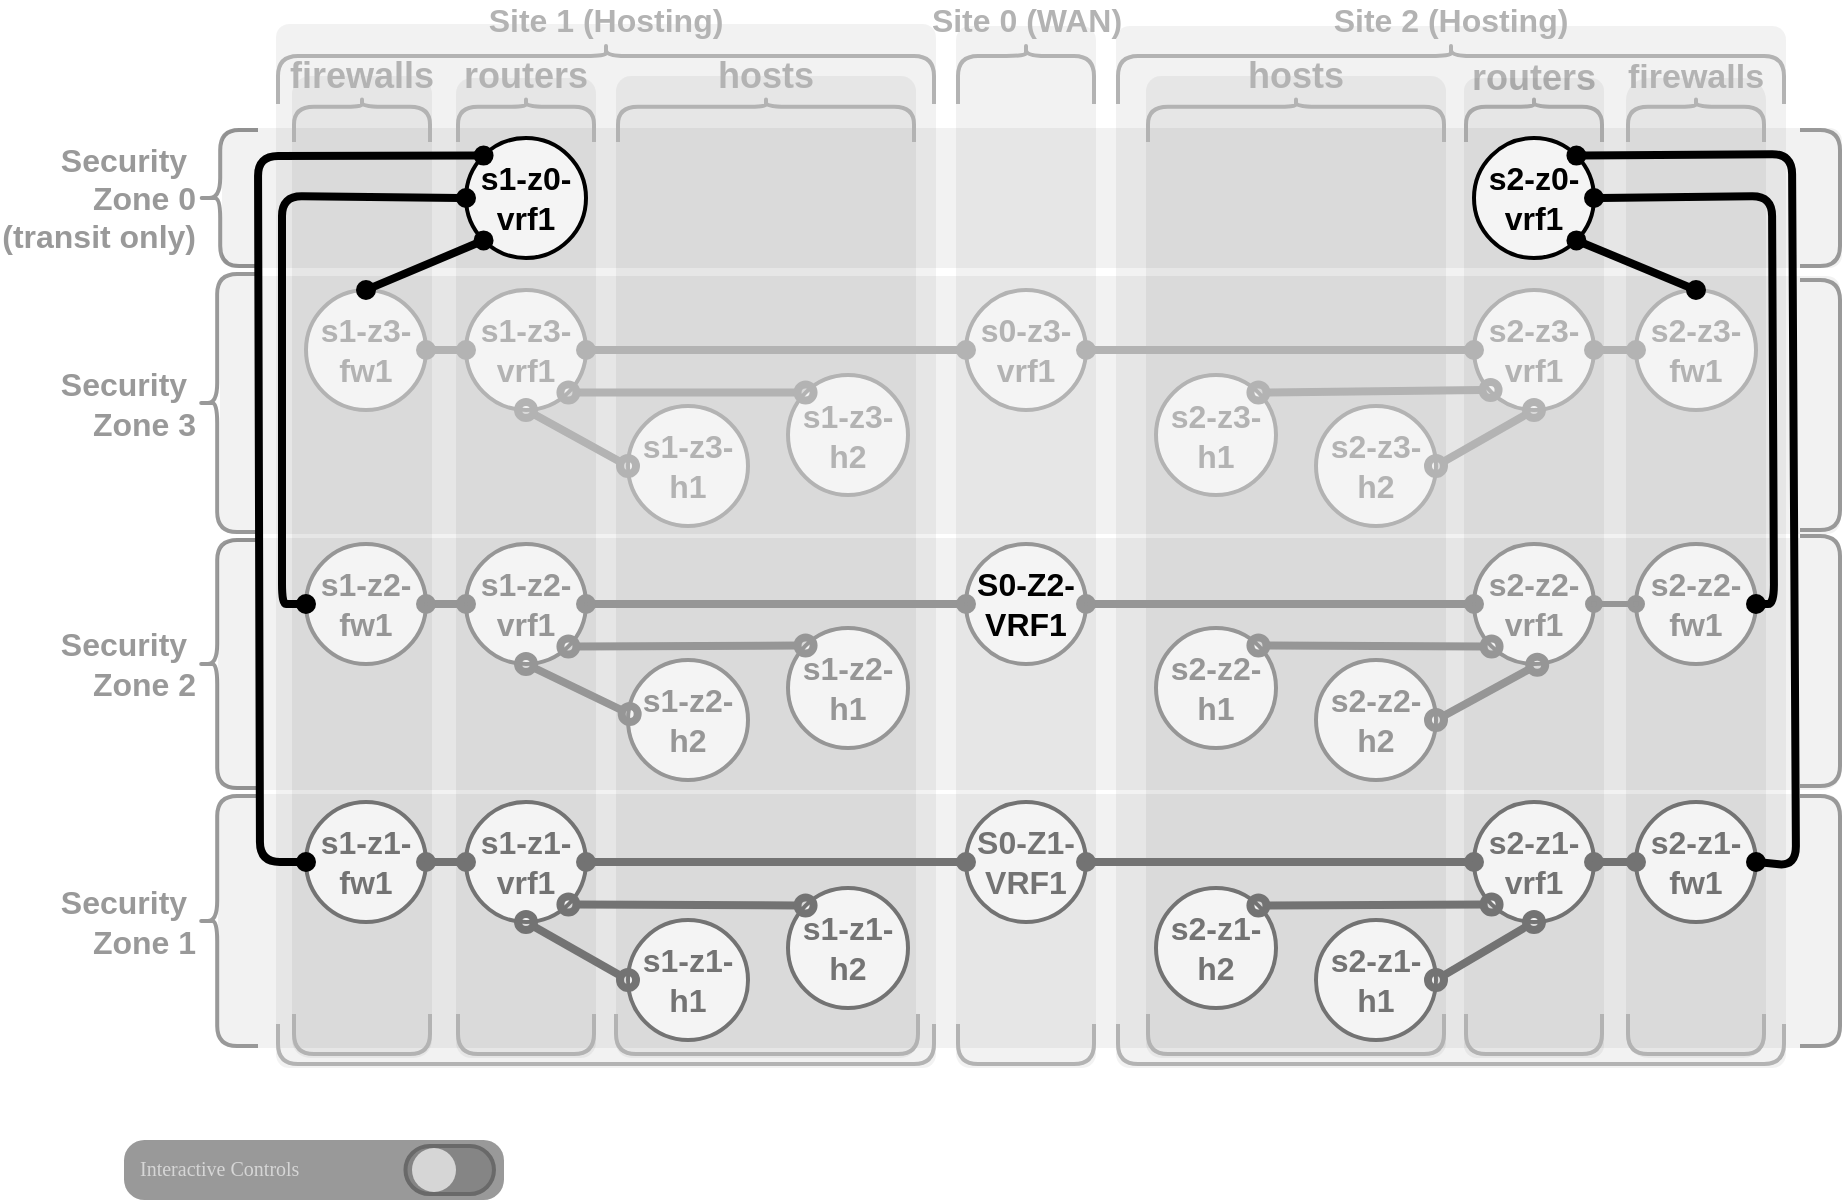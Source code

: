 <mxfile version="24.2.5" type="device">
  <diagram name="Page-1" id="6yeymBKhxuc0Mbmd6qp0">
    <mxGraphModel dx="2504" dy="1916" grid="1" gridSize="1" guides="1" tooltips="1" connect="1" arrows="1" fold="1" page="1" pageScale="1" pageWidth="850" pageHeight="1100" math="0" shadow="0">
      <root>
        <mxCell id="0" />
        <mxCell id="1" parent="0" />
        <object label="" tags="band band-sz band-sz1" id="dSsE4svFGT5zycd-9bUz-40">
          <mxCell style="rounded=1;whiteSpace=wrap;html=1;strokeColor=none;fillColor=#000000;arcSize=7;opacity=5;" parent="1" vertex="1">
            <mxGeometry x="1426" y="772" width="812" height="127" as="geometry" />
          </mxCell>
        </object>
        <object label="" tags="band band-sz band-sz3" id="dSsE4svFGT5zycd-9bUz-38">
          <mxCell style="rounded=1;whiteSpace=wrap;html=1;strokeColor=none;fillColor=#000000;arcSize=5;opacity=5;" parent="1" vertex="1">
            <mxGeometry x="1427" y="513" width="810" height="129" as="geometry" />
          </mxCell>
        </object>
        <object label="" tags="band site-band site-band1" id="dSsE4svFGT5zycd-9bUz-41">
          <mxCell style="rounded=1;whiteSpace=wrap;html=1;strokeColor=none;fillColor=#000000;arcSize=2;opacity=5;" parent="1" vertex="1">
            <mxGeometry x="1455" y="387" width="330" height="522" as="geometry" />
          </mxCell>
        </object>
        <object label="Security&amp;nbsp;&lt;div style=&quot;font-size: 16px;&quot;&gt;Zone 1&lt;/div&gt;" tags="band band-sz band-sz1" id="Ux4JUTr80TsCuU6cvmH0-218">
          <mxCell style="shape=curlyBracket;html=1;rounded=1;labelPosition=center;verticalLabelPosition=middle;align=right;verticalAlign=middle;rotation=0;strokeWidth=2;strokeColor=#999999;size=0.32;direction=east;fontSize=16;fontColor=#999999;fontStyle=1;horizontal=1;spacingRight=30;spacingLeft=0;" parent="1" vertex="1">
            <mxGeometry x="1416" y="773" width="30" height="125" as="geometry" />
          </mxCell>
        </object>
        <object label="Security&amp;nbsp;&lt;div style=&quot;font-size: 16px;&quot;&gt;Zone 2&lt;/div&gt;" tags="band band-sz band-sz2" id="Ux4JUTr80TsCuU6cvmH0-220">
          <mxCell style="shape=curlyBracket;html=1;rounded=1;labelPosition=center;verticalLabelPosition=middle;align=right;verticalAlign=middle;rotation=0;strokeWidth=2;strokeColor=#999999;size=0.32;direction=east;fontSize=16;fontColor=#999999;fontStyle=1;horizontal=1;spacingRight=30;spacingLeft=-65;" parent="1" vertex="1">
            <mxGeometry x="1416" y="645" width="30" height="124" as="geometry" />
          </mxCell>
        </object>
        <object label="Security&amp;nbsp;&lt;div style=&quot;font-size: 16px;&quot;&gt;Zone 0&lt;div style=&quot;font-size: 16px;&quot;&gt;(transit only)&lt;/div&gt;&lt;/div&gt;" tags="band band-sz band-sz0" id="Ux4JUTr80TsCuU6cvmH0-224">
          <mxCell style="shape=curlyBracket;html=1;rounded=1;labelPosition=center;verticalLabelPosition=middle;align=right;verticalAlign=middle;rotation=0;strokeWidth=2;strokeColor=#999999;size=0.37;direction=east;fontSize=16;fontColor=#999999;fontStyle=1;horizontal=1;spacingRight=30;spacingLeft=-65;" parent="1" vertex="1">
            <mxGeometry x="1416" y="440" width="30" height="68" as="geometry" />
          </mxCell>
        </object>
        <object label="&amp;nbsp;Security&amp;nbsp;&lt;div style=&quot;font-size: 16px;&quot;&gt;Zone 3&lt;/div&gt;" tags="band band-sz band-sz3" id="Ux4JUTr80TsCuU6cvmH0-222">
          <mxCell style="shape=curlyBracket;html=1;rounded=1;labelPosition=center;verticalLabelPosition=middle;align=right;verticalAlign=middle;rotation=0;strokeWidth=2;strokeColor=#999999;size=0.32;direction=east;fontSize=16;fontColor=#999999;fontStyle=1;horizontal=1;spacingRight=30;spacingLeft=-85;" parent="1" vertex="1">
            <mxGeometry x="1416" y="512" width="30" height="129" as="geometry" />
          </mxCell>
        </object>
        <object label="" tags="band site-band site-band2" id="dSsE4svFGT5zycd-9bUz-42">
          <mxCell style="rounded=1;whiteSpace=wrap;html=1;strokeColor=none;fillColor=#000000;arcSize=2;opacity=5;verticalAlign=middle;" parent="1" vertex="1">
            <mxGeometry x="1875" y="388" width="335" height="521" as="geometry" />
          </mxCell>
        </object>
        <object label="Site 2 (Hosting)" tags="band site-band site-band2" id="Ux4JUTr80TsCuU6cvmH0-162">
          <mxCell style="shape=curlyBracket;whiteSpace=wrap;html=1;rounded=1;labelPosition=center;verticalLabelPosition=top;align=center;verticalAlign=bottom;rotation=0;strokeWidth=2;strokeColor=#B3B3B3;size=0.2;direction=south;fontSize=16;fontColor=#B3B3B3;fontStyle=1" parent="1" vertex="1">
            <mxGeometry x="1876" y="397" width="333" height="30" as="geometry" />
          </mxCell>
        </object>
        <object label="" tags="band band-sz band-sz0" id="dSsE4svFGT5zycd-9bUz-37">
          <mxCell style="rounded=1;whiteSpace=wrap;html=1;strokeColor=none;fillColor=#000000;arcSize=9;opacity=5;" parent="1" vertex="1">
            <mxGeometry x="1428" y="439" width="810" height="70" as="geometry" />
          </mxCell>
        </object>
        <object label="&lt;p style=&quot;line-height: 100%;&quot;&gt;routers&lt;/p&gt;" tags="band band-devtype band-devtype-rtr" id="dSsE4svFGT5zycd-9bUz-25">
          <mxCell style="shape=curlyBracket;whiteSpace=wrap;html=1;rounded=1;labelPosition=center;verticalLabelPosition=top;align=center;verticalAlign=middle;rotation=0;strokeWidth=2;strokeColor=#B3B3B3;size=0.2;direction=south;fontSize=18;fontColor=#B3B3B3;fontStyle=1" parent="1" vertex="1">
            <mxGeometry x="2050" y="424" width="68" height="22" as="geometry" />
          </mxCell>
        </object>
        <object label="" tags="band band-devtype band-devtype-fw" id="dSsE4svFGT5zycd-9bUz-49">
          <mxCell style="rounded=1;whiteSpace=wrap;html=1;strokeColor=none;fillColor=#000000;arcSize=16;opacity=5;strokeWidth=4;" parent="1" vertex="1">
            <mxGeometry x="2130" y="414" width="70" height="490" as="geometry" />
          </mxCell>
        </object>
        <object label="" tags="band site-band site-band0" id="dSsE4svFGT5zycd-9bUz-43">
          <mxCell style="rounded=1;whiteSpace=wrap;html=1;strokeColor=none;fillColor=#000000;arcSize=10;opacity=5;" parent="1" vertex="1">
            <mxGeometry x="1795" y="388" width="70" height="521" as="geometry" />
          </mxCell>
        </object>
        <object label="" tags="band band-devtype band-devtype-fw" id="dSsE4svFGT5zycd-9bUz-44">
          <mxCell style="rounded=1;whiteSpace=wrap;html=1;strokeColor=none;fillColor=#000000;arcSize=13;opacity=5;strokeWidth=4;" parent="1" vertex="1">
            <mxGeometry x="1463" y="413" width="70" height="491" as="geometry" />
          </mxCell>
        </object>
        <object label="" tags="band band-devtype band-devtype-rtr" id="dSsE4svFGT5zycd-9bUz-45">
          <mxCell style="rounded=1;whiteSpace=wrap;html=1;strokeColor=none;fillColor=#000000;arcSize=11;opacity=5;strokeWidth=4;" parent="1" vertex="1">
            <mxGeometry x="1545" y="414" width="70" height="490" as="geometry" />
          </mxCell>
        </object>
        <object label="" tags="band band-devtype band-devtype-hosts" id="dSsE4svFGT5zycd-9bUz-46">
          <mxCell style="rounded=1;whiteSpace=wrap;html=1;strokeColor=none;fillColor=#000000;arcSize=5;opacity=5;strokeWidth=4;" parent="1" vertex="1">
            <mxGeometry x="1625" y="413" width="150" height="491" as="geometry" />
          </mxCell>
        </object>
        <object label="" tags="band band-devtype band-devtype-hosts" id="dSsE4svFGT5zycd-9bUz-47">
          <mxCell style="rounded=1;whiteSpace=wrap;html=1;strokeColor=none;fillColor=#000000;arcSize=5;opacity=5;strokeWidth=4;" parent="1" vertex="1">
            <mxGeometry x="1890" y="413" width="150" height="491" as="geometry" />
          </mxCell>
        </object>
        <object label="" tags="band band-devtype band-devtype-rtr" id="dSsE4svFGT5zycd-9bUz-48">
          <mxCell style="rounded=1;whiteSpace=wrap;html=1;strokeColor=none;fillColor=#000000;arcSize=9;opacity=5;strokeWidth=4;" parent="1" vertex="1">
            <mxGeometry x="2049" y="414" width="70" height="490" as="geometry" />
          </mxCell>
        </object>
        <object label="" tags="band band-sz band-sz2" id="dSsE4svFGT5zycd-9bUz-39">
          <mxCell style="rounded=1;whiteSpace=wrap;html=1;strokeColor=none;fillColor=#000000;arcSize=8;opacity=5;" parent="1" vertex="1">
            <mxGeometry x="1426" y="644" width="812" height="126" as="geometry" />
          </mxCell>
        </object>
        <mxCell id="Ux4JUTr80TsCuU6cvmH0-153" value="s2-z2-h1" style="ellipse;whiteSpace=wrap;html=1;aspect=fixed;strokeWidth=2;strokeColor=#969696;fontSize=16;fontStyle=1;fillColor=#F4F4F4;fontColor=#969696;" parent="1" vertex="1">
          <mxGeometry x="1895" y="689" width="60" height="60" as="geometry" />
        </mxCell>
        <mxCell id="Ux4JUTr80TsCuU6cvmH0-154" value="s2-z1-h1" style="ellipse;whiteSpace=wrap;html=1;aspect=fixed;strokeWidth=2;strokeColor=#737373;fontSize=16;fontStyle=1;fillColor=#F4F4F4;fontColor=#737373;" parent="1" vertex="1">
          <mxGeometry x="1975" y="835" width="60" height="60" as="geometry" />
        </mxCell>
        <mxCell id="Ux4JUTr80TsCuU6cvmH0-155" value="s2-z2-vrf1" style="ellipse;whiteSpace=wrap;html=1;aspect=fixed;strokeWidth=2;strokeColor=#969696;fontSize=16;fontStyle=1;fillColor=#F4F4F4;fontColor=#969696;" parent="1" vertex="1">
          <mxGeometry x="2054" y="647" width="60" height="60" as="geometry" />
        </mxCell>
        <mxCell id="Ux4JUTr80TsCuU6cvmH0-156" value="s2-z1-vrf1" style="ellipse;whiteSpace=wrap;html=1;aspect=fixed;strokeWidth=2;strokeColor=#737373;fontSize=16;fontStyle=1;fillColor=#F4F4F4;fontColor=#737373;" parent="1" vertex="1">
          <mxGeometry x="2054" y="776" width="60" height="60" as="geometry" />
        </mxCell>
        <mxCell id="Ux4JUTr80TsCuU6cvmH0-157" value="s2-z2-fw1" style="ellipse;whiteSpace=wrap;html=1;aspect=fixed;strokeWidth=2;strokeColor=#969696;fontSize=16;fontStyle=1;fillColor=#F4F4F4;fontColor=#969696;" parent="1" vertex="1">
          <mxGeometry x="2135" y="647" width="60" height="60" as="geometry" />
        </mxCell>
        <mxCell id="Ux4JUTr80TsCuU6cvmH0-158" value="s2-z1-fw1" style="ellipse;whiteSpace=wrap;html=1;aspect=fixed;strokeWidth=2;strokeColor=#737373;fontSize=16;fontStyle=1;fillColor=#F4F4F4;fontColor=#737373;" parent="1" vertex="1">
          <mxGeometry x="2135" y="776" width="60" height="60" as="geometry" />
        </mxCell>
        <mxCell id="Ux4JUTr80TsCuU6cvmH0-159" value="s2-z2-h2" style="ellipse;whiteSpace=wrap;html=1;aspect=fixed;strokeWidth=2;strokeColor=#969696;fontSize=16;fontStyle=1;fillColor=#F4F4F4;fontColor=#969696;" parent="1" vertex="1">
          <mxGeometry x="1975" y="705" width="60" height="60" as="geometry" />
        </mxCell>
        <mxCell id="Ux4JUTr80TsCuU6cvmH0-160" value="s2-z1-h2" style="ellipse;whiteSpace=wrap;html=1;aspect=fixed;strokeWidth=2;strokeColor=#737373;fontSize=16;fontStyle=1;fillColor=#F4F4F4;fontColor=#737373;" parent="1" vertex="1">
          <mxGeometry x="1895" y="819" width="60" height="60" as="geometry" />
        </mxCell>
        <mxCell id="Ux4JUTr80TsCuU6cvmH0-161" value="s2-z0-vrf1" style="ellipse;whiteSpace=wrap;html=1;aspect=fixed;strokeWidth=2;strokeColor=#000000;fontSize=16;fontStyle=1;fillColor=#F4F4F4;fillStyle=solid;" parent="1" vertex="1">
          <mxGeometry x="2054" y="444" width="60" height="60" as="geometry" />
        </mxCell>
        <object label="" tags="band site-band site-band2" id="Ux4JUTr80TsCuU6cvmH0-163">
          <mxCell style="shape=curlyBracket;whiteSpace=wrap;html=1;rounded=1;labelPosition=left;verticalLabelPosition=middle;align=right;verticalAlign=middle;rotation=0;strokeWidth=2;strokeColor=#B3B3B3;direction=north;size=0;fontSize=18;fontStyle=1" parent="1" vertex="1">
            <mxGeometry x="1876" y="887" width="333" height="20" as="geometry" />
          </mxCell>
        </object>
        <mxCell id="Ux4JUTr80TsCuU6cvmH0-164" value="" style="endArrow=oval;startArrow=oval;html=1;strokeWidth=3;strokeColor=#969696;startFill=1;endFill=1;fontSize=18;fontStyle=1" parent="1" source="Ux4JUTr80TsCuU6cvmH0-155" target="Ux4JUTr80TsCuU6cvmH0-157" edge="1">
          <mxGeometry width="50" height="50" relative="1" as="geometry">
            <mxPoint x="694.5" y="729" as="sourcePoint" />
            <mxPoint x="694.5" y="649" as="targetPoint" />
          </mxGeometry>
        </mxCell>
        <mxCell id="Ux4JUTr80TsCuU6cvmH0-166" value="" style="endArrow=oval;startArrow=oval;html=1;strokeWidth=4;strokeColor=#969696;startFill=0;endFill=0;fontSize=18;fontStyle=1;endSize=8;startSize=8;exitX=1;exitY=0;exitDx=0;exitDy=0;entryX=0;entryY=1;entryDx=0;entryDy=0;" parent="1" source="Ux4JUTr80TsCuU6cvmH0-153" target="Ux4JUTr80TsCuU6cvmH0-155" edge="1">
          <mxGeometry width="50" height="50" relative="1" as="geometry">
            <mxPoint x="620.228" y="1050.372" as="sourcePoint" />
            <mxPoint x="669.072" y="991.877" as="targetPoint" />
          </mxGeometry>
        </mxCell>
        <mxCell id="Ux4JUTr80TsCuU6cvmH0-167" value="" style="endArrow=oval;startArrow=oval;html=1;strokeWidth=4;strokeColor=#737373;startFill=1;endFill=1;fontSize=18;fontStyle=1" parent="1" source="Ux4JUTr80TsCuU6cvmH0-156" target="Ux4JUTr80TsCuU6cvmH0-158" edge="1">
          <mxGeometry width="50" height="50" relative="1" as="geometry">
            <mxPoint x="1398.5" y="690" as="sourcePoint" />
            <mxPoint x="1398.5" y="610" as="targetPoint" />
          </mxGeometry>
        </mxCell>
        <mxCell id="Ux4JUTr80TsCuU6cvmH0-168" value="" style="endArrow=oval;startArrow=oval;html=1;strokeWidth=4;strokeColor=#737373;startFill=0;endFill=0;fontSize=18;fontStyle=1;endSize=8;startSize=8;exitX=1;exitY=0.5;exitDx=0;exitDy=0;entryX=0.5;entryY=1;entryDx=0;entryDy=0;" parent="1" source="Ux4JUTr80TsCuU6cvmH0-154" target="Ux4JUTr80TsCuU6cvmH0-156" edge="1">
          <mxGeometry width="50" height="50" relative="1" as="geometry">
            <mxPoint x="1473.535" y="796.573" as="sourcePoint" />
            <mxPoint x="1424.107" y="737.729" as="targetPoint" />
          </mxGeometry>
        </mxCell>
        <mxCell id="Ux4JUTr80TsCuU6cvmH0-169" value="" style="endArrow=oval;startArrow=oval;html=1;strokeWidth=4;strokeColor=#737373;startFill=0;endFill=0;fontSize=18;fontStyle=1;endSize=8;startSize=8;exitX=1;exitY=0;exitDx=0;exitDy=0;entryX=0;entryY=1;entryDx=0;entryDy=0;" parent="1" source="Ux4JUTr80TsCuU6cvmH0-160" target="Ux4JUTr80TsCuU6cvmH0-156" edge="1">
          <mxGeometry width="50" height="50" relative="1" as="geometry">
            <mxPoint x="1324.228" y="796.372" as="sourcePoint" />
            <mxPoint x="1373.072" y="737.877" as="targetPoint" />
          </mxGeometry>
        </mxCell>
        <mxCell id="Ux4JUTr80TsCuU6cvmH0-174" value="S0-Z2-VRF1" style="ellipse;whiteSpace=wrap;html=1;aspect=fixed;strokeWidth=2;strokeColor=#969696;fontSize=16;fontStyle=1;fillColor=#F4F4F4;" parent="1" vertex="1">
          <mxGeometry x="1800" y="647" width="60" height="60" as="geometry" />
        </mxCell>
        <mxCell id="Ux4JUTr80TsCuU6cvmH0-175" value="S0-Z1-VRF1" style="ellipse;whiteSpace=wrap;html=1;aspect=fixed;strokeWidth=2;strokeColor=#737373;fontSize=16;fontStyle=1;fillColor=#F4F4F4;fontColor=#737373;" parent="1" vertex="1">
          <mxGeometry x="1800" y="776" width="60" height="60" as="geometry" />
        </mxCell>
        <mxCell id="Ux4JUTr80TsCuU6cvmH0-185" value="s0-z3-vrf1" style="ellipse;whiteSpace=wrap;html=1;aspect=fixed;strokeWidth=2;strokeColor=#B3B3B3;fontSize=16;fontStyle=1;fillColor=#F4F4F4;fillStyle=solid;fontColor=#B3B3B3;" parent="1" vertex="1">
          <mxGeometry x="1800" y="520" width="60" height="60" as="geometry" />
        </mxCell>
        <mxCell id="Ux4JUTr80TsCuU6cvmH0-186" value="s1-z2-h2" style="ellipse;whiteSpace=wrap;html=1;aspect=fixed;strokeWidth=2;strokeColor=#969696;fontSize=16;fontStyle=1;fillColor=#F4F4F4;fontColor=#969696;" parent="1" vertex="1">
          <mxGeometry x="1631" y="705" width="60" height="60" as="geometry" />
        </mxCell>
        <mxCell id="Ux4JUTr80TsCuU6cvmH0-187" value="s1-z1-h2" style="ellipse;whiteSpace=wrap;html=1;aspect=fixed;strokeWidth=2;strokeColor=#737373;fontSize=16;fontStyle=1;fillColor=#F4F4F4;fontColor=#737373;" parent="1" vertex="1">
          <mxGeometry x="1711" y="819" width="60" height="60" as="geometry" />
        </mxCell>
        <mxCell id="Ux4JUTr80TsCuU6cvmH0-188" value="s1-z2-vrf1" style="ellipse;whiteSpace=wrap;html=1;aspect=fixed;strokeWidth=2;strokeColor=#969696;fontSize=16;fontStyle=1;fillColor=#F4F4F4;fontColor=#969696;" parent="1" vertex="1">
          <mxGeometry x="1550" y="647" width="60" height="60" as="geometry" />
        </mxCell>
        <mxCell id="Ux4JUTr80TsCuU6cvmH0-189" value="s1-z1-vrf1" style="ellipse;whiteSpace=wrap;html=1;aspect=fixed;strokeWidth=2;strokeColor=#737373;fontSize=16;fontStyle=1;fillColor=#F4F4F4;fontColor=#737373;" parent="1" vertex="1">
          <mxGeometry x="1550" y="776" width="60" height="60" as="geometry" />
        </mxCell>
        <mxCell id="Ux4JUTr80TsCuU6cvmH0-190" value="s1-z2-fw1" style="ellipse;whiteSpace=wrap;html=1;aspect=fixed;strokeWidth=2;strokeColor=#969696;fontSize=16;fontStyle=1;fillColor=#F4F4F4;fontColor=#969696;" parent="1" vertex="1">
          <mxGeometry x="1470" y="647" width="60" height="60" as="geometry" />
        </mxCell>
        <mxCell id="Ux4JUTr80TsCuU6cvmH0-191" value="s1-z1-fw1" style="ellipse;whiteSpace=wrap;html=1;aspect=fixed;strokeWidth=2;strokeColor=#737373;fontSize=16;fontStyle=1;shadow=0;perimeterSpacing=0;fillColor=#F4F4F4;fontColor=#737373;" parent="1" vertex="1">
          <mxGeometry x="1470" y="776" width="60" height="60" as="geometry" />
        </mxCell>
        <mxCell id="Ux4JUTr80TsCuU6cvmH0-192" value="s1-z2-h1" style="ellipse;whiteSpace=wrap;html=1;aspect=fixed;strokeWidth=2;strokeColor=#969696;fontSize=16;fontStyle=1;fillColor=#F4F4F4;fontColor=#969696;" parent="1" vertex="1">
          <mxGeometry x="1711" y="689" width="60" height="60" as="geometry" />
        </mxCell>
        <mxCell id="Ux4JUTr80TsCuU6cvmH0-193" value="s1-z1-h1" style="ellipse;whiteSpace=wrap;html=1;aspect=fixed;strokeWidth=2;strokeColor=#737373;fontSize=16;fontStyle=1;fillColor=#F4F4F4;fontColor=#737373;" parent="1" vertex="1">
          <mxGeometry x="1631" y="835" width="60" height="60" as="geometry" />
        </mxCell>
        <mxCell id="Ux4JUTr80TsCuU6cvmH0-194" value="s1-z0-vrf1" style="ellipse;whiteSpace=wrap;html=1;aspect=fixed;strokeWidth=2;strokeColor=#000000;fontSize=16;fontStyle=1;fillColor=#F4F4F4;fillStyle=solid;" parent="1" vertex="1">
          <mxGeometry x="1550" y="444" width="60" height="60" as="geometry" />
        </mxCell>
        <object label="Site 1 (Hosting)" tags="band site-band site-band1" id="Ux4JUTr80TsCuU6cvmH0-195">
          <mxCell style="shape=curlyBracket;whiteSpace=wrap;html=1;rounded=1;labelPosition=center;verticalLabelPosition=top;align=center;verticalAlign=bottom;rotation=0;strokeWidth=2;strokeColor=#B3B3B3;size=0.2;direction=south;fontSize=16;fontColor=#B3B3B3;fontStyle=1" parent="1" vertex="1">
            <mxGeometry x="1456" y="397" width="328" height="30" as="geometry" />
          </mxCell>
        </object>
        <object label="" tags="band site-band site-band1" id="Ux4JUTr80TsCuU6cvmH0-196">
          <mxCell style="shape=curlyBracket;whiteSpace=wrap;html=1;rounded=1;labelPosition=left;verticalLabelPosition=middle;align=right;verticalAlign=middle;rotation=0;strokeWidth=2;strokeColor=#B3B3B3;direction=north;size=0;fontSize=18;fontStyle=1" parent="1" vertex="1">
            <mxGeometry x="1456" y="887" width="328" height="20" as="geometry" />
          </mxCell>
        </object>
        <mxCell id="Ux4JUTr80TsCuU6cvmH0-197" value="" style="endArrow=oval;startArrow=oval;html=1;strokeWidth=4;strokeColor=#969696;startFill=1;endFill=1;fontSize=18;fontStyle=1;exitX=0;exitY=0.5;exitDx=0;exitDy=0;" parent="1" source="Ux4JUTr80TsCuU6cvmH0-188" target="Ux4JUTr80TsCuU6cvmH0-190" edge="1">
          <mxGeometry width="50" height="50" relative="1" as="geometry">
            <mxPoint x="1845" y="708" as="sourcePoint" />
            <mxPoint x="518.5" y="677" as="targetPoint" />
          </mxGeometry>
        </mxCell>
        <mxCell id="Ux4JUTr80TsCuU6cvmH0-198" value="" style="endArrow=oval;startArrow=oval;html=1;strokeWidth=4;strokeColor=#969696;startFill=0;endFill=0;fontSize=18;fontStyle=1;endSize=8;startSize=8;exitX=0;exitY=0;exitDx=0;exitDy=0;entryX=1;entryY=1;entryDx=0;entryDy=0;" parent="1" source="Ux4JUTr80TsCuU6cvmH0-192" target="Ux4JUTr80TsCuU6cvmH0-188" edge="1">
          <mxGeometry width="50" height="50" relative="1" as="geometry">
            <mxPoint x="553.535" y="1078.573" as="sourcePoint" />
            <mxPoint x="504.107" y="1019.729" as="targetPoint" />
          </mxGeometry>
        </mxCell>
        <mxCell id="Ux4JUTr80TsCuU6cvmH0-199" value="" style="endArrow=oval;startArrow=oval;html=1;strokeWidth=4;strokeColor=#969696;startFill=0;endFill=0;fontSize=18;fontStyle=1;endSize=8;startSize=8;entryX=0.5;entryY=1;entryDx=0;entryDy=0;exitX=0.014;exitY=0.45;exitDx=0;exitDy=0;exitPerimeter=0;" parent="1" source="Ux4JUTr80TsCuU6cvmH0-186" target="Ux4JUTr80TsCuU6cvmH0-188" edge="1">
          <mxGeometry width="50" height="50" relative="1" as="geometry">
            <mxPoint x="404.228" y="1078.372" as="sourcePoint" />
            <mxPoint x="453.072" y="1019.877" as="targetPoint" />
          </mxGeometry>
        </mxCell>
        <mxCell id="Ux4JUTr80TsCuU6cvmH0-200" value="" style="endArrow=oval;startArrow=oval;html=1;strokeWidth=4;strokeColor=#737373;startFill=1;endFill=1;fontSize=18;fontStyle=1" parent="1" source="Ux4JUTr80TsCuU6cvmH0-189" target="Ux4JUTr80TsCuU6cvmH0-191" edge="1">
          <mxGeometry width="50" height="50" relative="1" as="geometry">
            <mxPoint x="1333.5" y="699" as="sourcePoint" />
            <mxPoint x="1333.5" y="619" as="targetPoint" />
          </mxGeometry>
        </mxCell>
        <mxCell id="Ux4JUTr80TsCuU6cvmH0-201" value="" style="endArrow=oval;startArrow=oval;html=1;strokeWidth=4;strokeColor=#737373;startFill=0;endFill=0;fontSize=18;fontStyle=1;endSize=8;startSize=8;exitX=0;exitY=0;exitDx=0;exitDy=0;entryX=1;entryY=1;entryDx=0;entryDy=0;" parent="1" source="Ux4JUTr80TsCuU6cvmH0-187" target="Ux4JUTr80TsCuU6cvmH0-189" edge="1">
          <mxGeometry width="50" height="50" relative="1" as="geometry">
            <mxPoint x="1368.535" y="805.573" as="sourcePoint" />
            <mxPoint x="1319.107" y="746.729" as="targetPoint" />
          </mxGeometry>
        </mxCell>
        <mxCell id="Ux4JUTr80TsCuU6cvmH0-202" value="" style="endArrow=oval;startArrow=oval;html=1;strokeWidth=4;strokeColor=#737373;startFill=0;endFill=0;fontSize=18;fontStyle=1;endSize=8;startSize=8;entryX=0.5;entryY=1;entryDx=0;entryDy=0;exitX=0;exitY=0.5;exitDx=0;exitDy=0;" parent="1" source="Ux4JUTr80TsCuU6cvmH0-193" target="Ux4JUTr80TsCuU6cvmH0-189" edge="1">
          <mxGeometry width="50" height="50" relative="1" as="geometry">
            <mxPoint x="1219.228" y="805.372" as="sourcePoint" />
            <mxPoint x="1268.072" y="746.877" as="targetPoint" />
          </mxGeometry>
        </mxCell>
        <mxCell id="Ux4JUTr80TsCuU6cvmH0-203" value="" style="endArrow=oval;startArrow=oval;html=1;strokeColor=#000000;strokeWidth=4;startFill=1;endFill=1;fontSize=18;fontStyle=1;exitX=0;exitY=0;exitDx=0;exitDy=0;entryX=0;entryY=0.5;entryDx=0;entryDy=0;rounded=1;" parent="1" source="Ux4JUTr80TsCuU6cvmH0-194" target="Ux4JUTr80TsCuU6cvmH0-191" edge="1">
          <mxGeometry width="50" height="50" relative="1" as="geometry">
            <mxPoint x="1643.5" y="91" as="sourcePoint" />
            <mxPoint x="1036" y="91" as="targetPoint" />
            <Array as="points">
              <mxPoint x="1446" y="453" />
              <mxPoint x="1447" y="806" />
            </Array>
          </mxGeometry>
        </mxCell>
        <mxCell id="Ux4JUTr80TsCuU6cvmH0-204" value="" style="endArrow=oval;startArrow=oval;html=1;strokeColor=#000000;strokeWidth=4;startFill=1;endFill=1;fontSize=18;fontStyle=1;exitX=0;exitY=0.5;exitDx=0;exitDy=0;entryX=0;entryY=0.5;entryDx=0;entryDy=0;rounded=1;" parent="1" source="Ux4JUTr80TsCuU6cvmH0-194" target="Ux4JUTr80TsCuU6cvmH0-190" edge="1">
          <mxGeometry width="50" height="50" relative="1" as="geometry">
            <mxPoint x="1650.343" y="155.374" as="sourcePoint" />
            <mxPoint x="1537.715" y="230.711" as="targetPoint" />
            <Array as="points">
              <mxPoint x="1458" y="473" />
              <mxPoint x="1458" y="677" />
              <mxPoint x="1462" y="677" />
            </Array>
          </mxGeometry>
        </mxCell>
        <mxCell id="Ux4JUTr80TsCuU6cvmH0-205" value="" style="endArrow=oval;startArrow=oval;html=1;strokeWidth=4;strokeColor=#737373;startFill=1;endFill=1;fontSize=18;fontStyle=1;entryX=1;entryY=0.5;entryDx=0;entryDy=0;exitX=0;exitY=0.5;exitDx=0;exitDy=0;" parent="1" source="Ux4JUTr80TsCuU6cvmH0-175" target="Ux4JUTr80TsCuU6cvmH0-189" edge="1">
          <mxGeometry width="50" height="50" relative="1" as="geometry">
            <mxPoint x="1277.0" y="581" as="sourcePoint" />
            <mxPoint x="1022.75" y="180" as="targetPoint" />
          </mxGeometry>
        </mxCell>
        <mxCell id="Ux4JUTr80TsCuU6cvmH0-206" value="" style="endArrow=oval;startArrow=oval;html=1;strokeWidth=4;strokeColor=#969696;startFill=1;endFill=1;fontSize=18;fontStyle=1;edgeStyle=orthogonalEdgeStyle;exitX=0;exitY=0.5;exitDx=0;exitDy=0;entryX=1;entryY=0.5;entryDx=0;entryDy=0;" parent="1" source="Ux4JUTr80TsCuU6cvmH0-174" target="Ux4JUTr80TsCuU6cvmH0-188" edge="1">
          <mxGeometry width="50" height="50" relative="1" as="geometry">
            <mxPoint x="1189" y="827" as="sourcePoint" />
            <mxPoint x="1348.5" y="761" as="targetPoint" />
          </mxGeometry>
        </mxCell>
        <mxCell id="Ux4JUTr80TsCuU6cvmH0-207" value="s1-z3-h1" style="ellipse;whiteSpace=wrap;html=1;aspect=fixed;strokeWidth=2;strokeColor=#B3B3B3;fontSize=16;fontStyle=1;fillColor=#F4F4F4;fontColor=#B3B3B3;" parent="1" vertex="1">
          <mxGeometry x="1631" y="578" width="60" height="60" as="geometry" />
        </mxCell>
        <mxCell id="Ux4JUTr80TsCuU6cvmH0-208" value="s1-z3-vrf1" style="ellipse;whiteSpace=wrap;html=1;aspect=fixed;strokeWidth=2;strokeColor=#B3B3B3;fontSize=16;fontStyle=1;fillColor=#F4F4F4;fontColor=#B3B3B3;" parent="1" vertex="1">
          <mxGeometry x="1550" y="520" width="60" height="60" as="geometry" />
        </mxCell>
        <mxCell id="Ux4JUTr80TsCuU6cvmH0-209" value="s1-z3-fw1" style="ellipse;whiteSpace=wrap;html=1;aspect=fixed;strokeWidth=2;strokeColor=#B3B3B3;fontSize=16;fontStyle=1;fillColor=#F4F4F4;fontColor=#B3B3B3;" parent="1" vertex="1">
          <mxGeometry x="1470" y="520" width="60" height="60" as="geometry" />
        </mxCell>
        <mxCell id="Ux4JUTr80TsCuU6cvmH0-210" value="s1-z3-h2" style="ellipse;whiteSpace=wrap;html=1;aspect=fixed;strokeWidth=2;strokeColor=#B3B3B3;fontSize=16;fontStyle=1;fillColor=#F4F4F4;fontColor=#B3B3B3;" parent="1" vertex="1">
          <mxGeometry x="1711" y="562.5" width="60" height="60" as="geometry" />
        </mxCell>
        <mxCell id="Ux4JUTr80TsCuU6cvmH0-211" value="" style="endArrow=oval;startArrow=oval;html=1;strokeWidth=4;strokeColor=#B3B3B3;startFill=1;endFill=1;fontSize=18;fontStyle=1" parent="1" source="Ux4JUTr80TsCuU6cvmH0-208" target="Ux4JUTr80TsCuU6cvmH0-209" edge="1">
          <mxGeometry width="50" height="50" relative="1" as="geometry">
            <mxPoint x="119.5" y="630" as="sourcePoint" />
            <mxPoint x="119.5" y="550" as="targetPoint" />
          </mxGeometry>
        </mxCell>
        <mxCell id="Ux4JUTr80TsCuU6cvmH0-212" value="" style="endArrow=oval;startArrow=oval;html=1;strokeWidth=4;strokeColor=#B3B3B3;startFill=0;endFill=0;fontSize=18;fontStyle=1;endSize=8;startSize=8;exitX=0;exitY=0;exitDx=0;exitDy=0;entryX=1;entryY=1;entryDx=0;entryDy=0;" parent="1" source="Ux4JUTr80TsCuU6cvmH0-210" target="Ux4JUTr80TsCuU6cvmH0-208" edge="1">
          <mxGeometry width="50" height="50" relative="1" as="geometry">
            <mxPoint x="154.535" y="837.573" as="sourcePoint" />
            <mxPoint x="105.107" y="778.729" as="targetPoint" />
          </mxGeometry>
        </mxCell>
        <mxCell id="Ux4JUTr80TsCuU6cvmH0-213" value="" style="endArrow=oval;startArrow=oval;html=1;strokeWidth=4;strokeColor=#B3B3B3;startFill=0;endFill=0;fontSize=18;fontStyle=1;endSize=8;startSize=8;exitX=0;exitY=0.5;exitDx=0;exitDy=0;entryX=0.5;entryY=1;entryDx=0;entryDy=0;" parent="1" source="Ux4JUTr80TsCuU6cvmH0-207" target="Ux4JUTr80TsCuU6cvmH0-208" edge="1">
          <mxGeometry width="50" height="50" relative="1" as="geometry">
            <mxPoint x="5.228" y="837.372" as="sourcePoint" />
            <mxPoint x="54.072" y="778.877" as="targetPoint" />
          </mxGeometry>
        </mxCell>
        <mxCell id="Ux4JUTr80TsCuU6cvmH0-214" value="" style="endArrow=oval;startArrow=oval;html=1;strokeColor=#000000;strokeWidth=4;startFill=1;endFill=1;fontSize=18;fontStyle=1;entryX=0.5;entryY=0;entryDx=0;entryDy=0;exitX=0;exitY=1;exitDx=0;exitDy=0;rounded=1;" parent="1" source="Ux4JUTr80TsCuU6cvmH0-194" target="Ux4JUTr80TsCuU6cvmH0-209" edge="1">
          <mxGeometry width="50" height="50" relative="1" as="geometry">
            <mxPoint x="1704" y="225" as="sourcePoint" />
            <mxPoint x="1704" y="354" as="targetPoint" />
          </mxGeometry>
        </mxCell>
        <mxCell id="Ux4JUTr80TsCuU6cvmH0-215" value="" style="endArrow=oval;startArrow=oval;html=1;strokeWidth=4;strokeColor=#B3B3B3;startFill=1;endFill=1;fontSize=18;fontStyle=1;entryX=1;entryY=0.5;entryDx=0;entryDy=0;edgeStyle=orthogonalEdgeStyle;exitX=0;exitY=0.5;exitDx=0;exitDy=0;" parent="1" source="Ux4JUTr80TsCuU6cvmH0-185" target="Ux4JUTr80TsCuU6cvmH0-208" edge="1">
          <mxGeometry width="50" height="50" relative="1" as="geometry">
            <mxPoint x="1109" y="979" as="sourcePoint" />
            <mxPoint x="1759.001" y="549.341" as="targetPoint" />
          </mxGeometry>
        </mxCell>
        <object label="" tags="band site-band site-band0" id="Ux4JUTr80TsCuU6cvmH0-216">
          <mxCell style="shape=curlyBracket;whiteSpace=wrap;html=1;rounded=1;labelPosition=left;verticalLabelPosition=middle;align=right;verticalAlign=middle;rotation=0;strokeWidth=2;strokeColor=#B3B3B3;direction=north;size=0;fontSize=18;fontStyle=1" parent="1" vertex="1">
            <mxGeometry x="1796" y="887" width="68" height="20" as="geometry" />
          </mxCell>
        </object>
        <object label="Site 0 (WAN)" tags="band site-band site-band0" id="Ux4JUTr80TsCuU6cvmH0-217">
          <mxCell style="shape=curlyBracket;html=1;rounded=1;labelPosition=center;verticalLabelPosition=top;align=center;verticalAlign=bottom;rotation=0;strokeWidth=2;strokeColor=#B3B3B3;size=0.2;direction=south;fontSize=16;fontColor=#B3B3B3;fontStyle=1" parent="1" vertex="1">
            <mxGeometry x="1796" y="397" width="68" height="30" as="geometry" />
          </mxCell>
        </object>
        <object label="" tags="band band-sz band-sz1" id="Ux4JUTr80TsCuU6cvmH0-219">
          <mxCell style="shape=curlyBracket;whiteSpace=wrap;html=1;rounded=1;labelPosition=left;verticalLabelPosition=middle;align=right;verticalAlign=middle;rotation=0;strokeWidth=2;strokeColor=#999999;direction=west;size=0;fontSize=18;fontStyle=1" parent="1" vertex="1">
            <mxGeometry x="2217" y="773" width="20" height="125" as="geometry" />
          </mxCell>
        </object>
        <object label="" tags="band band-sz band-sz2" id="Ux4JUTr80TsCuU6cvmH0-221">
          <mxCell style="shape=curlyBracket;whiteSpace=wrap;html=1;rounded=1;labelPosition=left;verticalLabelPosition=middle;align=right;verticalAlign=middle;rotation=0;strokeWidth=2;strokeColor=#999999;direction=west;size=0;fontSize=18;fontStyle=1" parent="1" vertex="1">
            <mxGeometry x="2217" y="643" width="20" height="125" as="geometry" />
          </mxCell>
        </object>
        <object label="" tags="band band-sz band-sz3" id="Ux4JUTr80TsCuU6cvmH0-223">
          <mxCell style="shape=curlyBracket;whiteSpace=wrap;html=1;rounded=1;labelPosition=left;verticalLabelPosition=middle;align=right;verticalAlign=middle;rotation=0;strokeWidth=2;strokeColor=#999999;direction=west;size=0;fontSize=18;fontStyle=1" parent="1" vertex="1">
            <mxGeometry x="2217" y="515" width="20" height="125" as="geometry" />
          </mxCell>
        </object>
        <object label="" tags="band band-sz band-sz0" id="Ux4JUTr80TsCuU6cvmH0-225">
          <mxCell style="shape=curlyBracket;whiteSpace=wrap;html=1;rounded=1;labelPosition=left;verticalLabelPosition=middle;align=right;verticalAlign=middle;rotation=0;strokeWidth=2;strokeColor=#999999;direction=west;size=0;fontSize=18;fontStyle=1;fontColor=#666666;" parent="1" vertex="1">
            <mxGeometry x="2217" y="440" width="20" height="68" as="geometry" />
          </mxCell>
        </object>
        <mxCell id="dSsE4svFGT5zycd-9bUz-5" value="s2-z3-h1" style="ellipse;whiteSpace=wrap;html=1;aspect=fixed;strokeWidth=2;strokeColor=#B3B3B3;fontSize=16;fontStyle=1;fillColor=#F4F4F4;fillStyle=solid;fontColor=#B3B3B3;" parent="1" vertex="1">
          <mxGeometry x="1895" y="562.5" width="60" height="60" as="geometry" />
        </mxCell>
        <mxCell id="dSsE4svFGT5zycd-9bUz-6" value="s2-z3-vrf1" style="ellipse;whiteSpace=wrap;html=1;aspect=fixed;strokeWidth=2;strokeColor=#B3B3B3;fontSize=16;fontStyle=1;fillColor=#F4F4F4;fillStyle=solid;fontColor=#B3B3B3;" parent="1" vertex="1">
          <mxGeometry x="2054" y="520" width="60" height="60" as="geometry" />
        </mxCell>
        <mxCell id="dSsE4svFGT5zycd-9bUz-7" value="s2-z3-fw1" style="ellipse;whiteSpace=wrap;html=1;aspect=fixed;strokeWidth=2;strokeColor=#B3B3B3;fontSize=16;fontStyle=1;fillColor=#F4F4F4;fillStyle=solid;fontColor=#B3B3B3;" parent="1" vertex="1">
          <mxGeometry x="2135" y="520" width="60" height="60" as="geometry" />
        </mxCell>
        <mxCell id="dSsE4svFGT5zycd-9bUz-8" value="s2-z3-h2" style="ellipse;whiteSpace=wrap;html=1;aspect=fixed;strokeWidth=2;strokeColor=#B3B3B3;fontSize=16;fontStyle=1;fillColor=#F4F4F4;fillStyle=solid;fontColor=#B3B3B3;" parent="1" vertex="1">
          <mxGeometry x="1975" y="578" width="60" height="60" as="geometry" />
        </mxCell>
        <mxCell id="dSsE4svFGT5zycd-9bUz-9" value="" style="endArrow=oval;startArrow=oval;html=1;strokeWidth=4;strokeColor=#B3B3B3;startFill=1;endFill=1;fontSize=18;fontStyle=1" parent="1" source="dSsE4svFGT5zycd-9bUz-6" target="dSsE4svFGT5zycd-9bUz-7" edge="1">
          <mxGeometry width="50" height="50" relative="1" as="geometry">
            <mxPoint x="393.5" y="630" as="sourcePoint" />
            <mxPoint x="393.5" y="550" as="targetPoint" />
          </mxGeometry>
        </mxCell>
        <mxCell id="dSsE4svFGT5zycd-9bUz-10" value="" style="endArrow=oval;startArrow=oval;html=1;strokeWidth=4;strokeColor=#B3B3B3;startFill=0;endFill=0;fontSize=18;fontStyle=1;endSize=8;startSize=8;exitX=1;exitY=0.5;exitDx=0;exitDy=0;entryX=0.5;entryY=1;entryDx=0;entryDy=0;" parent="1" source="dSsE4svFGT5zycd-9bUz-8" target="dSsE4svFGT5zycd-9bUz-6" edge="1">
          <mxGeometry width="50" height="50" relative="1" as="geometry">
            <mxPoint x="468.535" y="837.573" as="sourcePoint" />
            <mxPoint x="419.107" y="778.729" as="targetPoint" />
          </mxGeometry>
        </mxCell>
        <mxCell id="dSsE4svFGT5zycd-9bUz-11" value="" style="endArrow=oval;startArrow=oval;html=1;strokeWidth=4;strokeColor=#B3B3B3;startFill=0;endFill=0;fontSize=18;fontStyle=1;endSize=8;startSize=8;entryX=0.138;entryY=0.833;entryDx=0;entryDy=0;entryPerimeter=0;exitX=1;exitY=0;exitDx=0;exitDy=0;" parent="1" source="dSsE4svFGT5zycd-9bUz-5" target="dSsE4svFGT5zycd-9bUz-6" edge="1">
          <mxGeometry width="50" height="50" relative="1" as="geometry">
            <mxPoint x="319.228" y="837.372" as="sourcePoint" />
            <mxPoint x="368.072" y="778.877" as="targetPoint" />
          </mxGeometry>
        </mxCell>
        <mxCell id="dSsE4svFGT5zycd-9bUz-15" value="" style="endArrow=oval;startArrow=oval;html=1;strokeColor=#000000;strokeWidth=4;startFill=1;endFill=1;fontSize=18;fontStyle=1;exitX=1;exitY=0;exitDx=0;exitDy=0;entryX=1;entryY=0.5;entryDx=0;entryDy=0;rounded=1;" parent="1" source="Ux4JUTr80TsCuU6cvmH0-161" target="Ux4JUTr80TsCuU6cvmH0-158" edge="1">
          <mxGeometry width="50" height="50" relative="1" as="geometry">
            <mxPoint x="2110" y="15" as="sourcePoint" />
            <mxPoint x="2242" y="763" as="targetPoint" />
            <Array as="points">
              <mxPoint x="2213" y="452" />
              <mxPoint x="2215" y="808" />
            </Array>
          </mxGeometry>
        </mxCell>
        <mxCell id="dSsE4svFGT5zycd-9bUz-16" value="" style="endArrow=oval;startArrow=oval;html=1;strokeColor=#000000;strokeWidth=4;startFill=1;endFill=1;fontSize=18;fontStyle=1;exitX=1;exitY=0.5;exitDx=0;exitDy=0;entryX=1;entryY=0.5;entryDx=0;entryDy=0;rounded=1;" parent="1" source="Ux4JUTr80TsCuU6cvmH0-161" target="Ux4JUTr80TsCuU6cvmH0-157" edge="1">
          <mxGeometry width="50" height="50" relative="1" as="geometry">
            <mxPoint x="2120" y="43" as="sourcePoint" />
            <mxPoint x="2240" y="553" as="targetPoint" />
            <Array as="points">
              <mxPoint x="2203" y="473" />
              <mxPoint x="2204" y="677" />
            </Array>
          </mxGeometry>
        </mxCell>
        <mxCell id="dSsE4svFGT5zycd-9bUz-17" value="" style="endArrow=oval;startArrow=oval;html=1;strokeColor=#000000;strokeWidth=4;startFill=1;endFill=1;fontSize=18;fontStyle=1;entryX=0.5;entryY=0;entryDx=0;entryDy=0;exitX=1;exitY=1;exitDx=0;exitDy=0;rounded=1;" parent="1" source="Ux4JUTr80TsCuU6cvmH0-161" target="dSsE4svFGT5zycd-9bUz-7" edge="1">
          <mxGeometry width="50" height="50" relative="1" as="geometry">
            <mxPoint x="2110" y="153" as="sourcePoint" />
            <mxPoint x="2242" y="415" as="targetPoint" />
          </mxGeometry>
        </mxCell>
        <object label="hosts" tags="band band-devtype band-devtype-hosts" id="dSsE4svFGT5zycd-9bUz-18">
          <mxCell style="shape=curlyBracket;whiteSpace=wrap;html=1;rounded=1;labelPosition=center;verticalLabelPosition=top;align=center;verticalAlign=middle;rotation=0;strokeWidth=2;strokeColor=#B3B3B3;size=0.2;direction=south;fontSize=18;fontColor=#B3B3B3;fontStyle=1" parent="1" vertex="1">
            <mxGeometry x="1626" y="424" width="148" height="22" as="geometry" />
          </mxCell>
        </object>
        <object label="routers" tags="band band-devtype band-devtype-rtr" id="dSsE4svFGT5zycd-9bUz-19">
          <mxCell style="shape=curlyBracket;whiteSpace=wrap;html=1;rounded=1;labelPosition=center;verticalLabelPosition=top;align=center;verticalAlign=middle;rotation=0;strokeWidth=2;strokeColor=#B3B3B3;size=0.2;direction=south;fontSize=18;fontColor=#B3B3B3;fontStyle=1" parent="1" vertex="1">
            <mxGeometry x="1546" y="424" width="68" height="22" as="geometry" />
          </mxCell>
        </object>
        <object label="&lt;div style=&quot;line-height: 80%;&quot;&gt;firewalls&lt;/div&gt;" tags="band band-devtype band-devtype-fw" id="dSsE4svFGT5zycd-9bUz-20">
          <mxCell style="shape=curlyBracket;whiteSpace=wrap;html=1;rounded=1;labelPosition=center;verticalLabelPosition=top;align=center;verticalAlign=middle;rotation=0;strokeWidth=2;strokeColor=#B3B3B3;size=0.2;direction=south;fontSize=18;fontColor=#B3B3B3;fontStyle=1" parent="1" vertex="1">
            <mxGeometry x="1464" y="424" width="68" height="22" as="geometry" />
          </mxCell>
        </object>
        <object label="" tags="band band-devtype band-devtype-hosts" id="dSsE4svFGT5zycd-9bUz-21">
          <mxCell style="shape=curlyBracket;whiteSpace=wrap;html=1;rounded=1;labelPosition=left;verticalLabelPosition=middle;align=right;verticalAlign=middle;rotation=0;strokeWidth=2;strokeColor=#B3B3B3;direction=north;size=0;fontSize=18;fontStyle=1;fillColor=#F2F2F2;" parent="1" vertex="1">
            <mxGeometry x="1625" y="882" width="151" height="20" as="geometry" />
          </mxCell>
        </object>
        <object label="" tags="band band-devtype band-devtype-rtr" id="dSsE4svFGT5zycd-9bUz-22">
          <mxCell style="shape=curlyBracket;whiteSpace=wrap;html=1;rounded=1;labelPosition=left;verticalLabelPosition=middle;align=right;verticalAlign=middle;rotation=0;strokeWidth=2;strokeColor=#B3B3B3;direction=north;size=0;fontSize=18;fontStyle=1" parent="1" vertex="1">
            <mxGeometry x="1546" y="882" width="68" height="20" as="geometry" />
          </mxCell>
        </object>
        <object label="" tags="band band-devtype band-devtype-fw" id="dSsE4svFGT5zycd-9bUz-23">
          <mxCell style="shape=curlyBracket;whiteSpace=wrap;html=1;rounded=1;labelPosition=left;verticalLabelPosition=middle;align=right;verticalAlign=middle;rotation=0;strokeWidth=2;strokeColor=#B3B3B3;direction=north;size=0;fontSize=18;fontStyle=1" parent="1" vertex="1">
            <mxGeometry x="1464" y="882" width="68" height="20" as="geometry" />
          </mxCell>
        </object>
        <object label="&lt;div&gt;hosts&lt;/div&gt;" tags="band band-devtype band-devtype-hosts" id="dSsE4svFGT5zycd-9bUz-24">
          <mxCell style="shape=curlyBracket;whiteSpace=wrap;html=1;rounded=1;labelPosition=center;verticalLabelPosition=top;align=center;verticalAlign=middle;rotation=0;strokeWidth=2;strokeColor=#B3B3B3;size=0.2;direction=south;fontSize=18;fontColor=#B3B3B3;fontStyle=1" parent="1" vertex="1">
            <mxGeometry x="1891" y="424" width="148" height="22" as="geometry" />
          </mxCell>
        </object>
        <object label="&lt;div style=&quot;font-size: 17px; line-height: 80%;&quot;&gt;firewalls&lt;/div&gt;" tags="band band-devtype band-devtype-fw" id="dSsE4svFGT5zycd-9bUz-26">
          <mxCell style="shape=curlyBracket;whiteSpace=wrap;html=1;rounded=1;labelPosition=center;verticalLabelPosition=top;align=center;verticalAlign=middle;rotation=0;strokeWidth=2;strokeColor=#B3B3B3;size=0.2;direction=south;fontSize=17;fontColor=#B3B3B3;fontStyle=1" parent="1" vertex="1">
            <mxGeometry x="2131" y="424" width="68" height="22" as="geometry" />
          </mxCell>
        </object>
        <object label="" tags="band band-devtype band-devtype-hosts" id="dSsE4svFGT5zycd-9bUz-27">
          <mxCell style="shape=curlyBracket;whiteSpace=wrap;html=1;rounded=1;labelPosition=left;verticalLabelPosition=middle;align=right;verticalAlign=middle;rotation=0;strokeWidth=2;strokeColor=#B3B3B3;direction=north;size=0;fontSize=18;fontStyle=1" parent="1" vertex="1">
            <mxGeometry x="1891" y="882" width="148" height="20" as="geometry" />
          </mxCell>
        </object>
        <object label="" tags="band band-devtype band-devtype-rtr" id="dSsE4svFGT5zycd-9bUz-28">
          <mxCell style="shape=curlyBracket;whiteSpace=wrap;html=1;rounded=1;labelPosition=left;verticalLabelPosition=middle;align=right;verticalAlign=middle;rotation=0;strokeWidth=2;strokeColor=#B3B3B3;direction=north;size=0;fontSize=18;fontStyle=1" parent="1" vertex="1">
            <mxGeometry x="2050" y="882" width="68" height="20" as="geometry" />
          </mxCell>
        </object>
        <object label="" tags="band band-devtype band-devtype-fw" id="dSsE4svFGT5zycd-9bUz-29">
          <mxCell style="shape=curlyBracket;whiteSpace=wrap;html=1;rounded=1;labelPosition=left;verticalLabelPosition=middle;align=right;verticalAlign=middle;rotation=0;strokeWidth=2;strokeColor=#B3B3B3;direction=north;size=0;fontSize=18;fontStyle=1" parent="1" vertex="1">
            <mxGeometry x="2131" y="882" width="68" height="20" as="geometry" />
          </mxCell>
        </object>
        <object label="" tags="flow iz-xs-1 glowable hideable flow-path" id="dSsE4svFGT5zycd-9bUz-55">
          <mxCell style="verticalLabelPosition=bottom;verticalAlign=top;html=1;shape=mxgraph.basic.tick;aspect=fixed;strokeWidth=1;fillColor=#006100;opacity=80;shadow=0;shadowBlur=5;shadowColor=#66FF66;shadowOpacity=100;shadowOffsetY=1;shadowOffsetX=1;flowAnimation=0;" parent="1" vertex="1" visible="0">
            <mxGeometry x="1749" y="701" width="17.01" height="20" as="geometry" />
          </mxCell>
        </object>
        <object label="" tags="flow xz-xs-1 glowable hideable flow-path" id="dSsE4svFGT5zycd-9bUz-58">
          <mxCell style="shadow=0;dashed=0;html=1;strokeColor=none;fillColor=#A15100;labelPosition=center;verticalLabelPosition=bottom;verticalAlign=top;align=center;outlineConnect=0;shape=mxgraph.veeam.failed;aspect=fixed;opacity=70;shadowBlur=5;shadowColor=#FF8000;shadowOpacity=100;shadowOffsetY=1;shadowOffsetX=1;flowAnimation=0;" parent="1" vertex="1" visible="0">
            <mxGeometry x="1624" y="602" width="20" height="20" as="geometry" />
          </mxCell>
        </object>
        <object label="" tags="flow flow-path xz-xs-2 hideable glowable" id="dSsE4svFGT5zycd-9bUz-93">
          <mxCell style="verticalLabelPosition=bottom;verticalAlign=top;html=1;shape=mxgraph.basic.tick;aspect=fixed;strokeWidth=0.3;fillColor=#00A3A3;shadow=0;shadowBlur=5;shadowColor=#00F2F2;shadowOpacity=100;shadowOffsetY=1;shadowOffsetX=1;flowAnimation=0;strokeColor=#FFFFFF;" parent="1" vertex="1" visible="0">
            <mxGeometry x="2029" y="590" width="17.01" height="20" as="geometry" />
          </mxCell>
        </object>
        <object label="" tags="flow iz-xs-1 glowable hideable flow-path" id="m656W9A5MajPr8aOIeOH-10">
          <mxCell style="verticalLabelPosition=bottom;verticalAlign=top;html=1;shape=mxgraph.basic.tick;aspect=fixed;strokeWidth=1;fillColor=#006100;opacity=80;shadow=0;shadowBlur=5;shadowColor=#66FF66;shadowOpacity=100;shadowOffsetY=1;shadowOffsetX=1;flowAnimation=0;" parent="1" vertex="1" visible="0">
            <mxGeometry x="1903" y="702" width="17.01" height="20" as="geometry" />
          </mxCell>
        </object>
        <object label="" tags="flow xz-xs-2 hideable glowable flow-path" id="m656W9A5MajPr8aOIeOH-12">
          <mxCell style="verticalLabelPosition=bottom;verticalAlign=top;html=1;shape=mxgraph.basic.tick;aspect=fixed;strokeWidth=0.3;fillColor=#00A3A3;shadow=0;shadowBlur=5;shadowColor=#00F2F2;shadowOpacity=100;shadowOffsetY=1;shadowOffsetX=1;flowAnimation=0;strokeColor=#FFFFFF;" parent="1" vertex="1" visible="0">
            <mxGeometry x="1625.99" y="848" width="17.01" height="20" as="geometry" />
          </mxCell>
        </object>
        <mxCell id="Ux4JUTr80TsCuU6cvmH0-184" value="" style="endArrow=oval;startArrow=oval;html=1;strokeWidth=4;strokeColor=#B3B3B3;startFill=1;endFill=1;fontSize=18;fontStyle=1;entryX=0;entryY=0.5;entryDx=0;entryDy=0;edgeStyle=orthogonalEdgeStyle;exitX=1;exitY=0.5;exitDx=0;exitDy=0;" parent="1" source="Ux4JUTr80TsCuU6cvmH0-185" target="dSsE4svFGT5zycd-9bUz-6" edge="1">
          <mxGeometry width="50" height="50" relative="1" as="geometry">
            <mxPoint x="2080.27" y="1094" as="sourcePoint" />
            <mxPoint x="2470.001" y="549.341" as="targetPoint" />
          </mxGeometry>
        </mxCell>
        <mxCell id="Ux4JUTr80TsCuU6cvmH0-173" value="" style="endArrow=oval;startArrow=oval;html=1;strokeWidth=4;strokeColor=#969696;startFill=1;endFill=1;fontSize=18;fontStyle=1;edgeStyle=orthogonalEdgeStyle;exitX=1;exitY=0.5;exitDx=0;exitDy=0;entryX=0;entryY=0.5;entryDx=0;entryDy=0;" parent="1" source="Ux4JUTr80TsCuU6cvmH0-174" target="Ux4JUTr80TsCuU6cvmH0-155" edge="1">
          <mxGeometry width="50" height="50" relative="1" as="geometry">
            <mxPoint x="1970.0" y="992" as="sourcePoint" />
            <mxPoint x="2059.5" y="761" as="targetPoint" />
          </mxGeometry>
        </mxCell>
        <mxCell id="Ux4JUTr80TsCuU6cvmH0-165" value="" style="endArrow=oval;startArrow=oval;html=1;strokeWidth=4;strokeColor=#969696;startFill=0;endFill=0;fontSize=18;fontStyle=1;endSize=8;startSize=8;exitX=1;exitY=0.5;exitDx=0;exitDy=0;entryX=0.527;entryY=1.007;entryDx=0;entryDy=0;entryPerimeter=0;" parent="1" source="Ux4JUTr80TsCuU6cvmH0-159" target="Ux4JUTr80TsCuU6cvmH0-155" edge="1">
          <mxGeometry width="50" height="50" relative="1" as="geometry">
            <mxPoint x="769.535" y="1050.573" as="sourcePoint" />
            <mxPoint x="720.107" y="991.729" as="targetPoint" />
          </mxGeometry>
        </mxCell>
        <object label="" tags="flow xz-xs-1 glowable hideable flow-path" id="dSsE4svFGT5zycd-9bUz-56">
          <mxCell style="shadow=0;dashed=0;html=1;strokeColor=none;fillColor=#A15100;labelPosition=center;verticalLabelPosition=bottom;verticalAlign=top;align=center;outlineConnect=0;shape=mxgraph.veeam.failed;aspect=fixed;opacity=70;shadowBlur=5;shadowColor=#FF8000;shadowOpacity=100;shadowOffsetY=1;shadowOffsetX=1;flowAnimation=0;" parent="1" vertex="1" visible="0">
            <mxGeometry x="2017" y="729" width="20" height="20" as="geometry" />
          </mxCell>
        </object>
        <mxCell id="Ux4JUTr80TsCuU6cvmH0-172" value="" style="endArrow=oval;startArrow=oval;html=1;strokeWidth=4;strokeColor=#737373;startFill=1;endFill=1;fontSize=18;fontStyle=1;entryX=0;entryY=0.5;entryDx=0;entryDy=0;exitX=1;exitY=0.5;exitDx=0;exitDy=0;" parent="1" source="Ux4JUTr80TsCuU6cvmH0-175" target="Ux4JUTr80TsCuU6cvmH0-156" edge="1">
          <mxGeometry width="50" height="50" relative="1" as="geometry">
            <mxPoint x="1989.0" y="290" as="sourcePoint" />
            <mxPoint x="1733.75" y="180" as="targetPoint" />
          </mxGeometry>
        </mxCell>
        <object label="" tags="flow iz-xs-1 glowable hideable flow-path" id="dSsE4svFGT5zycd-9bUz-34">
          <mxCell style="endArrow=block;startArrow=block;html=1;strokeWidth=1.5;strokeColor=#006100;startFill=1;endFill=1;fontSize=18;fontStyle=1;fontColor=#666666;flowAnimation=0;backgroundOutline=0;flowAnimationDuration=750;flowAnimationDirection=alternate;fixDash=0;flowAnimationTimingFunction=linear;endSize=3;startSize=3;rounded=1;shadow=0;shadowBlur=5;shadowColor=#66FF66;shadowOpacity=100;shadowOffsetY=1;shadowOffsetX=1;curved=0;entryX=1;entryY=0;entryDx=0;entryDy=0;exitX=0;exitY=0;exitDx=0;exitDy=0;" parent="1" source="Ux4JUTr80TsCuU6cvmH0-192" target="Ux4JUTr80TsCuU6cvmH0-153" edge="1" visible="0">
            <mxGeometry width="50" height="50" relative="1" as="geometry">
              <mxPoint x="1741" y="717" as="sourcePoint" />
              <mxPoint x="1924" y="714" as="targetPoint" />
              <Array as="points">
                <mxPoint x="1601" y="698" />
                <mxPoint x="1603" y="694" />
                <mxPoint x="1608" y="682" />
                <mxPoint x="1610" y="677" />
                <mxPoint x="2047" y="677" />
                <mxPoint x="2055" y="677" />
                <mxPoint x="2062" y="695" />
                <mxPoint x="2063" y="698" />
              </Array>
            </mxGeometry>
          </mxCell>
        </object>
        <object label="" tags="flow xz-xs-1 glowable hideable flow-path" id="dSsE4svFGT5zycd-9bUz-53">
          <mxCell style="endArrow=block;startArrow=oval;html=1;strokeWidth=1.5;strokeColor=#A15100;startFill=1;endFill=1;fontSize=18;fontStyle=1;fontColor=#666666;flowAnimation=0;backgroundOutline=0;flowAnimationDuration=750;flowAnimationDirection=normal;fixDash=0;flowAnimationTimingFunction=linear;endSize=3;startSize=7;rounded=1;curved=0;shadow=0;exitX=0.014;exitY=0.414;exitDx=0;exitDy=0;exitPerimeter=0;orthogonal=0;comic=0;shadowColor=#FF8000;shadowOpacity=100;shadowOffsetX=1;shadowOffsetY=1;shadowBlur=5;fillOpacity=100;entryX=0.996;entryY=0.591;entryDx=0;entryDy=0;entryPerimeter=0;" parent="1" source="Ux4JUTr80TsCuU6cvmH0-207" target="Ux4JUTr80TsCuU6cvmH0-159" edge="1" visible="0">
            <mxGeometry width="50" height="50" relative="1" as="geometry">
              <mxPoint x="1630" y="264" as="sourcePoint" />
              <mxPoint x="2035" y="712" as="targetPoint" />
              <Array as="points">
                <mxPoint x="1580" y="577" />
                <mxPoint x="1606" y="554" />
                <mxPoint x="1611" y="550" />
                <mxPoint x="2055" y="550" />
                <mxPoint x="2173" y="520" />
                <mxPoint x="2111" y="495" />
                <mxPoint x="2106" y="491" />
                <mxPoint x="2108" y="475" />
                <mxPoint x="2114" y="474" />
                <mxPoint x="2203" y="473" />
                <mxPoint x="2204" y="677" />
                <mxPoint x="2198" y="677" />
                <mxPoint x="2114" y="677" />
                <mxPoint x="2111" y="680" />
                <mxPoint x="2089" y="706" />
                <mxPoint x="2087" y="709" />
              </Array>
            </mxGeometry>
          </mxCell>
        </object>
        <object label="" tags="flow flow-path xz-xs-2 glowable hideable" id="dSsE4svFGT5zycd-9bUz-92">
          <mxCell style="endArrow=block;startArrow=block;html=1;strokeWidth=1.5;strokeColor=#00A3A3;startFill=1;endFill=1;fontSize=18;fontStyle=1;fontColor=#666666;flowAnimation=0;backgroundOutline=0;flowAnimationDuration=750;flowAnimationDirection=alternate;fixDash=0;flowAnimationTimingFunction=linear;endSize=3;startSize=3;rounded=1;shadow=0;shadowBlur=5;shadowColor=#66B2FF;shadowOpacity=100;shadowOffsetY=1;shadowOffsetX=1;entryX=1;entryY=0.5;entryDx=0;entryDy=0;curved=0;exitX=0;exitY=0.5;exitDx=0;exitDy=0;" parent="1" source="Ux4JUTr80TsCuU6cvmH0-193" target="dSsE4svFGT5zycd-9bUz-8" edge="1" visible="0">
            <mxGeometry width="50" height="50" relative="1" as="geometry">
              <mxPoint x="1631" y="880" as="sourcePoint" />
              <mxPoint x="1995" y="437" as="targetPoint" />
              <Array as="points">
                <mxPoint x="1580" y="835" />
                <mxPoint x="1585" y="829" />
                <mxPoint x="1606" y="808" />
                <mxPoint x="1609" y="805" />
                <mxPoint x="2215" y="805" />
                <mxPoint x="2213" y="452" />
                <mxPoint x="2105" y="452" />
                <mxPoint x="2102" y="456" />
                <mxPoint x="2099" y="493" />
                <mxPoint x="2103" y="500" />
                <mxPoint x="2161" y="522" />
                <mxPoint x="2136" y="552" />
                <mxPoint x="2114" y="552" />
                <mxPoint x="2084" y="580" />
              </Array>
            </mxGeometry>
          </mxCell>
        </object>
        <object label="" tags="flow xz-xs-1 glowable hideable flow-path" id="dSsE4svFGT5zycd-9bUz-54">
          <mxCell style="endArrow=block;startArrow=oval;html=1;strokeWidth=1.5;strokeColor=#A15100;startFill=1;endFill=1;fontSize=18;fontStyle=1;fontColor=#666666;flowAnimation=0;backgroundOutline=0;flowAnimationDuration=750;flowAnimationDirection=normal;fixDash=0;flowAnimationTimingFunction=linear;endSize=3;startSize=7;rounded=1;curved=0;shadow=0;entryX=-0.002;entryY=0.589;entryDx=0;entryDy=0;entryPerimeter=0;shadowBlur=5;shadowColor=#FF8000;shadowOpacity=100;shadowOffsetY=1;shadowOffsetX=1;exitX=0.985;exitY=0.394;exitDx=0;exitDy=0;exitPerimeter=0;" parent="1" source="Ux4JUTr80TsCuU6cvmH0-159" target="Ux4JUTr80TsCuU6cvmH0-207" edge="1" visible="0">
            <mxGeometry width="50" height="50" relative="1" as="geometry">
              <mxPoint x="2034" y="704" as="sourcePoint" />
              <mxPoint x="1508" y="388" as="targetPoint" />
              <Array as="points">
                <mxPoint x="2087" y="702" />
                <mxPoint x="2059" y="673" />
                <mxPoint x="2055" y="673" />
                <mxPoint x="1612" y="673" />
                <mxPoint x="1608" y="673" />
                <mxPoint x="1606" y="677" />
                <mxPoint x="1470" y="677" />
                <mxPoint x="1458" y="677" />
                <mxPoint x="1459" y="473" />
                <mxPoint x="1550" y="474" />
                <mxPoint x="1553" y="477" />
                <mxPoint x="1558" y="491" />
                <mxPoint x="1559" y="495" />
                <mxPoint x="1499" y="520" />
                <mxPoint x="1503" y="525" />
                <mxPoint x="1526" y="546" />
                <mxPoint x="1530" y="550" />
                <mxPoint x="1549" y="549" />
                <mxPoint x="1575" y="584" />
              </Array>
            </mxGeometry>
          </mxCell>
        </object>
        <mxCell id="JlOqfEWN2JdCsYmiuIGW-11" value="interactivecontrols" parent="0" />
        <UserObject label="All flows" tooltip="Control *all* flows at once" tags="flow control-strip toggle-reveal" id="m656W9A5MajPr8aOIeOH-62">
          <mxCell style="fillColor=#999999;strokeColor=#7D7D7D;rounded=1;arcSize=33;sketch=0;hachureGap=4;pointerEvents=0;fontFamily=Lucida Console;fontSize=10;fontColor=#FFFFFF;spacingBottom=0;align=left;spacingLeft=6;recursiveResize=0;strokeWidth=0.5;shadow=0;flowAnimation=0;fontStyle=1;shadowBlur=5;shadowColor=#FFFF00;shadowOpacity=100;shadowOffsetY=1;shadowOffsetX=1;spacing=0;" parent="JlOqfEWN2JdCsYmiuIGW-11" vertex="1" visible="0">
            <mxGeometry x="1381" y="985" width="181" height="30" as="geometry" />
          </mxCell>
        </UserObject>
        <UserObject label="" link="data:action/json,{&quot;actions&quot;:[{&quot;show&quot;:{&quot;tags&quot;:[&quot;flow&quot;,&quot;flow-path&quot;]}},{&quot;show&quot;:{&quot;tags&quot;:[&quot;flow&quot;,&quot;flow-toggle-reveal&quot;]}}]}" tags="flow control" tooltip="Toggle element visibility on diagram" id="m656W9A5MajPr8aOIeOH-63">
          <mxCell style="whiteSpace=wrap;html=1;fontSize=20;fontFamily=Architects Daughter;fillColor=#ffffff;strokeColor=#5E5E5E;sketch=0;hachureGap=4;pointerEvents=0;fontSource=https%3A%2F%2Ffonts.googleapis.com%2Fcss%3Ffamily%3DArchitects%2BDaughter;aspect=fixed;flowAnimation=0;strokeWidth=2;" parent="m656W9A5MajPr8aOIeOH-62" vertex="1">
            <mxGeometry x="1" y="0.5" width="24" height="24" relative="1" as="geometry">
              <mxPoint x="-114" y="-12" as="offset" />
            </mxGeometry>
          </mxCell>
        </UserObject>
        <object label="" tags="flow control hideable flow-toggle-reveal" link="data:action/json,{&quot;actions&quot;:[{&quot;hide&quot;:{&quot;tags&quot;:[&quot;flow&quot;,&quot;hideable&quot;]}}]}" tooltip="Toggle element visibility on diagram" id="m656W9A5MajPr8aOIeOH-151">
          <mxCell style="group;flowAnimation=0;aspect=fixed;recursiveResize=0;strokeColor=none;" parent="m656W9A5MajPr8aOIeOH-62" vertex="1" connectable="0" visible="0">
            <mxGeometry x="67" y="3" width="24" height="24" as="geometry" />
          </mxCell>
        </object>
        <mxCell id="m656W9A5MajPr8aOIeOH-150" value="" style="whiteSpace=wrap;html=1;fontSize=20;fontFamily=Architects Daughter;fillColor=#ffffff;strokeColor=#696969;sketch=0;hachureGap=4;pointerEvents=0;fontSource=https%3A%2F%2Ffonts.googleapis.com%2Fcss%3Ffamily%3DArchitects%2BDaughter;aspect=fixed;strokeWidth=2;" parent="m656W9A5MajPr8aOIeOH-151" vertex="1">
          <mxGeometry width="24" height="24" as="geometry" />
        </mxCell>
        <mxCell id="m656W9A5MajPr8aOIeOH-149" value="" style="verticalLabelPosition=bottom;verticalAlign=top;html=1;shape=mxgraph.basic.tick;fillColor=#7D7D7D;strokeColor=none;aspect=fixed;" parent="m656W9A5MajPr8aOIeOH-151" vertex="1">
          <mxGeometry x="1.5" y="1.5" width="20" height="20" as="geometry" />
        </mxCell>
        <UserObject label="" tags="flow control glowable activate" tooltip="Toggle flow highlighting" link="data:action/json,{&quot;actions&quot;:[{&quot;style&quot;:{&quot;tags&quot;:[&quot;flow&quot;,&quot;glowable&quot;],&quot;key&quot;:&quot;shadowBlur&quot;,&quot;value&quot;:&quot;5&quot;}},{&quot;style&quot;:{&quot;tags&quot;:[&quot;flow&quot;,&quot;glowable&quot;],&quot;key&quot;:&quot;shadowOpacity&quot;,&quot;value&quot;:&quot;100&quot;}},{&quot;style&quot;:{&quot;tags&quot;:[&quot;flow&quot;,&quot;glowable&quot;],&quot;key&quot;:&quot;shadowOffsetY&quot;,&quot;value&quot;:&quot;1&quot;}},{&quot;style&quot;:{&quot;tags&quot;:[&quot;flow&quot;,&quot;glowable&quot;],&quot;key&quot;:&quot;shadowOffsetX&quot;,&quot;value&quot;:&quot;1&quot;}},{&quot;wait&quot;:&quot;100&quot;},{&quot;style&quot;:{&quot;tags&quot;:[&quot;flow&quot;,&quot;glowable&quot;],&quot;key&quot;:&quot;shadow&quot;,&quot;value&quot;:&quot;1&quot;}},{&quot;show&quot;:{&quot;tags&quot;:[&quot;control&quot;,&quot;flow&quot;,&quot;glowable&quot;,&quot;deactivate&quot;]}},{&quot;style&quot;:{&quot;tags&quot;:[&quot;control&quot;,&quot;flow&quot;,&quot;glowable&quot;,&quot;&quot;],&quot;key&quot;:&quot;fillColor&quot;,&quot;value&quot;:&quot;#FFFFFF&quot;}}]}" id="m656W9A5MajPr8aOIeOH-145">
          <mxCell style="html=1;verticalLabelPosition=bottom;align=center;labelBackgroundColor=#ffffff;verticalAlign=top;strokeWidth=0.5;strokeColor=#666666;shadow=0;dashed=0;shape=mxgraph.ios7.icons.lightbulb;aspect=fixed;fillColor=#EBEBEB;shadowBlur=5;shadowColor=#FFFF00;shadowOpacity=100;shadowOffsetY=1;shadowOffsetX=1;flowAnimation=0;" parent="m656W9A5MajPr8aOIeOH-62" vertex="1">
            <mxGeometry x="157" y="3" width="18.44" height="24" as="geometry" />
          </mxCell>
        </UserObject>
        <mxCell id="m656W9A5MajPr8aOIeOH-185" value="" style="rounded=1;whiteSpace=wrap;html=1;strokeWidth=2;arcSize=50;strokeColor=#696969;fillColor=none;" parent="m656W9A5MajPr8aOIeOH-62" vertex="1">
          <mxGeometry x="98" y="2" width="52" height="26" as="geometry" />
        </mxCell>
        <object label="" tags="flow control play" link="data:action/json,{&quot;actions&quot;:[{&quot;style&quot;:{&quot;tags&quot;:[&quot;flow&quot;],&quot;key&quot;:&quot;flowAnimation&quot;,&quot;value&quot;:&quot;1&quot;}},{&quot;style&quot;:{&quot;tags&quot;:[&quot;flow&quot;,&quot;control&quot;,&quot;pause&quot;],&quot;key&quot;:&quot;fillColor&quot;,&quot;value&quot;:&quot;#FFFFFF&quot;}},{&quot;style&quot;:{&quot;tags&quot;:[&quot;flow&quot;,&quot;control&quot;,&quot;play&quot;],&quot;key&quot;:&quot;fillColor&quot;,&quot;value&quot;:&quot;#D6D6D6&quot;}}]}" tooltip="Start flow animation" id="m656W9A5MajPr8aOIeOH-144">
          <mxCell style="html=1;verticalLabelPosition=bottom;align=center;labelBackgroundColor=#ffffff;verticalAlign=top;strokeWidth=0.5;strokeColor=#666666;shadow=0;dashed=0;shape=mxgraph.ios7.icons.play;aspect=fixed;fillColor=#FFFFFF;flowAnimation=0;fontColor=#FFFFFF;lineColor=#D6D6D6;" parent="m656W9A5MajPr8aOIeOH-62" vertex="1">
            <mxGeometry x="128" y="4" width="19.28" height="22" as="geometry" />
          </mxCell>
        </object>
        <object label="" tags="flow control pause" link="data:action/json,{&quot;actions&quot;:[{&quot;style&quot;:{&quot;tags&quot;:[&quot;flow&quot;],&quot;key&quot;:&quot;flowAnimation&quot;,&quot;value&quot;:&quot;0&quot;}},{&quot;style&quot;:{&quot;tags&quot;:[&quot;flow&quot;,&quot;control&quot;,&quot;play&quot;],&quot;key&quot;:&quot;fillColor&quot;,&quot;value&quot;:&quot;#FFFFFF&quot;}},{&quot;style&quot;:{&quot;tags&quot;:[&quot;flow&quot;,&quot;control&quot;,&quot;pause&quot;],&quot;key&quot;:&quot;fillColor&quot;,&quot;value&quot;:&quot;#D6D6D6&quot;}}]}" tooltip="Pause flow animation" id="m656W9A5MajPr8aOIeOH-87">
          <mxCell style="html=1;verticalLabelPosition=bottom;align=center;labelBackgroundColor=#ffffff;verticalAlign=top;strokeWidth=0.5;strokeColor=#666666;shadow=0;dashed=0;shape=mxgraph.ios7.icons.pause;pointerEvents=1;aspect=fixed;fillColor=#D6D6D6;flowAnimation=0;" parent="m656W9A5MajPr8aOIeOH-62" vertex="1">
            <mxGeometry x="108.0" y="4" width="13.78" height="22" as="geometry" />
          </mxCell>
        </object>
        <UserObject label="" tags="flow control glowable deactivate" tooltip="Enable flow highlighting" link="data:action/json,{&quot;actions&quot;:[{&quot;style&quot;:{&quot;tags&quot;:[&quot;flow&quot;,&quot;glowable&quot;],&quot;key&quot;:&quot;shadow&quot;,&quot;value&quot;:&quot;0&quot;}},{&quot;hide&quot;:{&quot;tags&quot;:[&quot;control&quot;,&quot;flow&quot;,&quot;glowable&quot;,&quot;deactivate&quot;]}},{&quot;style&quot;:{&quot;tags&quot;:[&quot;control&quot;,&quot;flow&quot;,&quot;glowable&quot;,&quot;&quot;],&quot;key&quot;:&quot;fillColor&quot;,&quot;value&quot;:&quot;#EBEBEB&quot;}}]}" id="m656W9A5MajPr8aOIeOH-146">
          <mxCell style="html=1;verticalLabelPosition=bottom;align=center;labelBackgroundColor=#ffffff;verticalAlign=top;strokeWidth=0.5;strokeColor=#808080;shadow=0;dashed=0;shape=mxgraph.ios7.icons.lightbulb;aspect=fixed;fillColor=#EBEBEB;shadowBlur=5;shadowColor=#FFFF00;shadowOpacity=100;shadowOffsetY=1;shadowOffsetX=1;flowAnimation=0;" parent="m656W9A5MajPr8aOIeOH-62" vertex="1" visible="0">
            <mxGeometry x="157" y="3" width="18.45" height="24" as="geometry" />
          </mxCell>
        </UserObject>
        <UserObject label="Intra-zone/&lt;div style=&quot;line-height: 100%; font-size: 10px;&quot;&gt;Inter-site flow&lt;/div&gt;" tooltip="Toggle the intra-zone/inter-site flow" tags="flow control iz-xs-1 control-strip" id="m656W9A5MajPr8aOIeOH-152">
          <mxCell style="fillColor=#999999;strokeColor=#7D7D7D;rounded=1;arcSize=33;sketch=0;hachureGap=4;pointerEvents=0;fontFamily=Lucida Console;fontSize=10;fontColor=#FFFFFF;spacingBottom=0;align=left;spacingLeft=6;recursiveResize=0;strokeWidth=0.5;shadow=0;flowAnimation=0;fontStyle=0;shadowBlur=5;shadowColor=#FFFF00;shadowOpacity=100;shadowOffsetY=1;shadowOffsetX=1;html=1;verticalAlign=middle;spacingTop=0;spacing=0;" parent="JlOqfEWN2JdCsYmiuIGW-11" vertex="1" visible="0">
            <mxGeometry x="1568" y="985" width="222" height="30" as="geometry" />
          </mxCell>
        </UserObject>
        <mxCell id="m656W9A5MajPr8aOIeOH-186" value="" style="rounded=1;whiteSpace=wrap;html=1;strokeWidth=2;arcSize=50;strokeColor=#696969;fillColor=none;" parent="m656W9A5MajPr8aOIeOH-152" vertex="1">
          <mxGeometry x="135" y="2" width="52" height="26" as="geometry" />
        </mxCell>
        <UserObject label="" link="data:action/json,{&quot;actions&quot;:[{&quot;show&quot;:{&quot;tags&quot;:[&quot;flow&quot;,&quot;iz-xs-1&quot;,&quot;flow-path&quot;]}},{&quot;show&quot;:{&quot;tags&quot;:[&quot;flow&quot;,&quot;flow-toggle-reveal&quot;,&quot;iz-xs-1&quot;]}}]}" tags="flow control iz-xs-1" tooltip="Toggle element visibility on diagram" id="m656W9A5MajPr8aOIeOH-153">
          <mxCell style="whiteSpace=wrap;html=1;fontSize=20;fontFamily=Architects Daughter;fillColor=#ffffff;strokeColor=#696969;sketch=0;hachureGap=4;pointerEvents=0;fontSource=https%3A%2F%2Ffonts.googleapis.com%2Fcss%3Ffamily%3DArchitects%2BDaughter;aspect=fixed;flowAnimation=0;strokeWidth=2;" parent="m656W9A5MajPr8aOIeOH-152" vertex="1">
            <mxGeometry x="1" y="0.5" width="24" height="24" relative="1" as="geometry">
              <mxPoint x="-118" y="-12" as="offset" />
            </mxGeometry>
          </mxCell>
        </UserObject>
        <object label="" tags="flow control play iz-xs-1" link="data:action/json,{&quot;actions&quot;:[{&quot;style&quot;:{&quot;tags&quot;:[&quot;flow&quot;,&quot;iz-xs-1&quot;],&quot;key&quot;:&quot;flowAnimation&quot;,&quot;value&quot;:&quot;1&quot;}},{&quot;style&quot;:{&quot;tags&quot;:[&quot;flow&quot;,&quot;control&quot;,&quot;pause&quot;,&quot;iz-xs-1&quot;],&quot;key&quot;:&quot;fillColor&quot;,&quot;value&quot;:&quot;#FFFFFF&quot;}},{&quot;style&quot;:{&quot;tags&quot;:[&quot;flow&quot;,&quot;control&quot;,&quot;play&quot;,&quot;iz-xs-1&quot;],&quot;key&quot;:&quot;fillColor&quot;,&quot;value&quot;:&quot;#D6D6D6&quot;}}]}" tooltip="Start flow animation" id="m656W9A5MajPr8aOIeOH-154">
          <mxCell style="html=1;verticalLabelPosition=bottom;align=center;labelBackgroundColor=#ffffff;verticalAlign=top;strokeWidth=0.5;strokeColor=#666666;shadow=0;dashed=0;shape=mxgraph.ios7.icons.play;aspect=fixed;fillColor=#FFFFFF;flowAnimation=0;fontColor=#FFFFFF;lineColor=#D6D6D6;" parent="m656W9A5MajPr8aOIeOH-152" vertex="1">
            <mxGeometry x="164" y="4" width="19.28" height="22" as="geometry" />
          </mxCell>
        </object>
        <object label="" tags="flow control pause iz-xs-1" link="data:action/json,{&quot;actions&quot;:[{&quot;style&quot;:{&quot;tags&quot;:[&quot;flow&quot;,&quot;iz-xs-1&quot;],&quot;key&quot;:&quot;flowAnimation&quot;,&quot;value&quot;:&quot;0&quot;}},{&quot;style&quot;:{&quot;tags&quot;:[&quot;flow&quot;,&quot;control&quot;,&quot;play&quot;,&quot;iz-xs-1&quot;],&quot;key&quot;:&quot;fillColor&quot;,&quot;value&quot;:&quot;#FFFFFF&quot;}},{&quot;style&quot;:{&quot;tags&quot;:[&quot;flow&quot;,&quot;control&quot;,&quot;pause&quot;,&quot;iz-xs-1&quot;],&quot;key&quot;:&quot;fillColor&quot;,&quot;value&quot;:&quot;#D6D6D6&quot;}}]}" tooltip="Pause flow animation" id="m656W9A5MajPr8aOIeOH-155">
          <mxCell style="html=1;verticalLabelPosition=bottom;align=center;labelBackgroundColor=#ffffff;verticalAlign=top;strokeWidth=0.5;strokeColor=#666666;shadow=0;dashed=0;shape=mxgraph.ios7.icons.pause;pointerEvents=1;aspect=fixed;fillColor=#D6D6D6;flowAnimation=0;" parent="m656W9A5MajPr8aOIeOH-152" vertex="1">
            <mxGeometry x="144.0" y="4" width="13.78" height="22" as="geometry" />
          </mxCell>
        </object>
        <UserObject label="" tags="flow control glowable activate iz-xs-1" tooltip="Toggle flow highlighting" link="data:action/json,{&quot;actions&quot;:[{&quot;style&quot;:{&quot;tags&quot;:[&quot;flow&quot;,&quot;glowable&quot;,&quot;iz-xs-1&quot;],&quot;key&quot;:&quot;shadowBlur&quot;,&quot;value&quot;:&quot;5&quot;}},{&quot;style&quot;:{&quot;tags&quot;:[&quot;flow&quot;,&quot;glowable&quot;,&quot;iz-xs-1&quot;],&quot;key&quot;:&quot;shadowOpacity&quot;,&quot;value&quot;:&quot;100&quot;}},{&quot;style&quot;:{&quot;tags&quot;:[&quot;flow&quot;,&quot;glowable&quot;,&quot;iz-xs-1&quot;],&quot;key&quot;:&quot;shadowOffsetY&quot;,&quot;value&quot;:&quot;1&quot;}},{&quot;style&quot;:{&quot;tags&quot;:[&quot;flow&quot;,&quot;glowable&quot;,&quot;iz-xs-1&quot;],&quot;key&quot;:&quot;shadowOffsetX&quot;,&quot;value&quot;:&quot;1&quot;}},{&quot;wait&quot;:&quot;100&quot;},{&quot;style&quot;:{&quot;tags&quot;:[&quot;flow&quot;,&quot;glowable&quot;,&quot;iz-xs-1&quot;],&quot;key&quot;:&quot;shadow&quot;,&quot;value&quot;:&quot;1&quot;}},{&quot;show&quot;:{&quot;tags&quot;:[&quot;control&quot;,&quot;flow&quot;,&quot;glowable&quot;,&quot;deactivate&quot;,&quot;iz-xs-1&quot;]}},{&quot;style&quot;:{&quot;tags&quot;:[&quot;control&quot;,&quot;flow&quot;,&quot;glowable&quot;,&quot;iz-xs-1&quot;],&quot;key&quot;:&quot;fillColor&quot;,&quot;value&quot;:&quot;#E8E8E8&quot;}}]}" id="m656W9A5MajPr8aOIeOH-156">
          <mxCell style="html=1;verticalLabelPosition=bottom;align=center;labelBackgroundColor=#ffffff;verticalAlign=top;strokeWidth=0.5;strokeColor=#666666;shadow=0;dashed=0;shape=mxgraph.ios7.icons.lightbulb;aspect=fixed;fillColor=#EBEBEB;shadowBlur=5;shadowColor=#66FF66;shadowOpacity=100;shadowOffsetY=1;shadowOffsetX=1;flowAnimation=0;" parent="m656W9A5MajPr8aOIeOH-152" vertex="1">
            <mxGeometry x="195" y="3" width="18.44" height="24" as="geometry" />
          </mxCell>
        </UserObject>
        <UserObject label="" tags="flow control glowable deactivate iz-xs-1" tooltip="Toggle flow highlighting" link="data:action/json,{&quot;actions&quot;:[{&quot;style&quot;:{&quot;tags&quot;:[&quot;flow&quot;,&quot;glowable&quot;,&quot;iz-xs-1&quot;],&quot;key&quot;:&quot;shadow&quot;,&quot;value&quot;:&quot;0&quot;}},{&quot;hide&quot;:{&quot;tags&quot;:[&quot;control&quot;,&quot;flow&quot;,&quot;glowable&quot;,&quot;deactivate&quot;,&quot;iz-xs-1&quot;]}},{&quot;style&quot;:{&quot;tags&quot;:[&quot;control&quot;,&quot;flow&quot;,&quot;glowable&quot;,&quot;iz-xs-1&quot;],&quot;key&quot;:&quot;fillColor&quot;,&quot;value&quot;:&quot;#EBEBEB&quot;}}]}" id="m656W9A5MajPr8aOIeOH-157">
          <mxCell style="html=1;verticalLabelPosition=bottom;align=center;labelBackgroundColor=#ffffff;verticalAlign=top;strokeWidth=0.5;strokeColor=#7D7D7D;shadow=0;dashed=0;shape=mxgraph.ios7.icons.lightbulb;aspect=fixed;fillColor=#EBEBEB;shadowBlur=5;shadowColor=#66FF66;shadowOpacity=100;shadowOffsetY=1;shadowOffsetX=1;flowAnimation=0;" parent="m656W9A5MajPr8aOIeOH-152" vertex="1" visible="0">
            <mxGeometry x="195" y="3" width="18.44" height="24" as="geometry" />
          </mxCell>
        </UserObject>
        <object label="" tags="flow control hideable  iz-xs-1 flow-toggle-reveal" link="data:action/json,{&quot;actions&quot;:[{&quot;hide&quot;:{&quot;tags&quot;:[&quot;flow&quot;,&quot;hideable&quot;,&quot;iz-xs-1&quot;]}}]}" tooltip="Toggle element visibility on diagram" id="m656W9A5MajPr8aOIeOH-158">
          <mxCell style="group;flowAnimation=0;aspect=fixed;recursiveResize=0;strokeColor=#5E5E5E;strokeWidth=1;" parent="m656W9A5MajPr8aOIeOH-152" vertex="1" connectable="0" visible="0">
            <mxGeometry x="104" y="3" width="24" height="24" as="geometry" />
          </mxCell>
        </object>
        <mxCell id="m656W9A5MajPr8aOIeOH-159" value="" style="whiteSpace=wrap;html=1;fontSize=20;fontFamily=Architects Daughter;fillColor=#ffffff;strokeColor=#666666;sketch=0;hachureGap=4;pointerEvents=0;fontSource=https%3A%2F%2Ffonts.googleapis.com%2Fcss%3Ffamily%3DArchitects%2BDaughter;aspect=fixed;strokeWidth=1;" parent="m656W9A5MajPr8aOIeOH-158" vertex="1">
          <mxGeometry width="24" height="24" as="geometry" />
        </mxCell>
        <mxCell id="m656W9A5MajPr8aOIeOH-160" value="" style="verticalLabelPosition=bottom;verticalAlign=top;html=1;shape=mxgraph.basic.tick;fillColor=#7D7D7D;strokeColor=#666666;strokeWidth=0.5;aspect=fixed;" parent="m656W9A5MajPr8aOIeOH-158" vertex="1">
          <mxGeometry x="1.5" y="1.5" width="20" height="20" as="geometry" />
        </mxCell>
        <UserObject label="X-site/X-zone flow&lt;div style=&quot;line-height: 100%;&quot;&gt;(asymmetric)&lt;/div&gt;" tooltip="Toggle the (asymmetric/failed) inter-site/inter-zone flow" tags="flow control xz-xs-1 control-strip" id="m656W9A5MajPr8aOIeOH-162">
          <mxCell style="fillColor=#999999;strokeColor=#7D7D7D;rounded=1;arcSize=33;sketch=0;hachureGap=4;pointerEvents=0;fontFamily=Lucida Console;fontSize=10;fontColor=#FFFFFF;spacingBottom=0;align=left;spacingLeft=6;recursiveResize=0;strokeWidth=0.5;shadow=0;flowAnimation=0;fontStyle=0;shadowBlur=5;shadowColor=#FFFF00;shadowOpacity=100;shadowOffsetY=1;shadowOffsetX=1;html=1;verticalAlign=middle;spacingTop=0;spacing=0;" parent="JlOqfEWN2JdCsYmiuIGW-11" vertex="1" visible="0">
            <mxGeometry x="1796" y="985" width="243" height="30" as="geometry" />
          </mxCell>
        </UserObject>
        <mxCell id="m656W9A5MajPr8aOIeOH-187" value="" style="rounded=1;whiteSpace=wrap;html=1;strokeWidth=2;arcSize=50;strokeColor=#696969;fillColor=none;" parent="m656W9A5MajPr8aOIeOH-162" vertex="1">
          <mxGeometry x="152" y="2" width="52" height="26" as="geometry" />
        </mxCell>
        <UserObject label="" link="data:action/json,{&quot;actions&quot;:[{&quot;show&quot;:{&quot;tags&quot;:[&quot;flow-path&quot;,&quot;xz-xs-1&quot;]}},{&quot;show&quot;:{&quot;tags&quot;:[&quot;flow&quot;,&quot;flow-toggle-reveal&quot;,&quot;xz-xs-1&quot;]}}]}" tags="flow control xz-xs-1" tooltip="Toggle element visibility on diagram" id="m656W9A5MajPr8aOIeOH-163">
          <mxCell style="whiteSpace=wrap;html=1;fontSize=20;fontFamily=Architects Daughter;fillColor=#ffffff;strokeColor=#696969;sketch=0;hachureGap=4;pointerEvents=0;fontSource=https%3A%2F%2Ffonts.googleapis.com%2Fcss%3Ffamily%3DArchitects%2BDaughter;aspect=fixed;flowAnimation=0;strokeWidth=2;" parent="m656W9A5MajPr8aOIeOH-162" vertex="1">
            <mxGeometry x="1" y="0.5" width="24" height="24" relative="1" as="geometry">
              <mxPoint x="-122" y="-12" as="offset" />
            </mxGeometry>
          </mxCell>
        </UserObject>
        <object label="" tags="flow control play xz-xs-1" link="data:action/json,{&quot;actions&quot;:[{&quot;style&quot;:{&quot;tags&quot;:[&quot;flow&quot;,&quot;xz-xs-1&quot;],&quot;key&quot;:&quot;flowAnimation&quot;,&quot;value&quot;:&quot;1&quot;}},{&quot;style&quot;:{&quot;tags&quot;:[&quot;flow&quot;,&quot;control&quot;,&quot;pause&quot;,&quot;xz-xs-1&quot;],&quot;key&quot;:&quot;fillColor&quot;,&quot;value&quot;:&quot;#FFFFFF&quot;}},{&quot;style&quot;:{&quot;tags&quot;:[&quot;flow&quot;,&quot;control&quot;,&quot;play&quot;,&quot;xz-xs-1&quot;],&quot;key&quot;:&quot;fillColor&quot;,&quot;value&quot;:&quot;#D6D6D6&quot;}}]}" tooltip="Start flow animation" id="m656W9A5MajPr8aOIeOH-164">
          <mxCell style="html=1;verticalLabelPosition=bottom;align=center;labelBackgroundColor=#ffffff;verticalAlign=top;strokeWidth=0.5;strokeColor=#666666;shadow=0;dashed=0;shape=mxgraph.ios7.icons.play;aspect=fixed;fillColor=#FFFFFF;flowAnimation=0;fontColor=#FFFFFF;lineColor=#D6D6D6;" parent="m656W9A5MajPr8aOIeOH-162" vertex="1">
            <mxGeometry x="181" y="4" width="19.28" height="22" as="geometry" />
          </mxCell>
        </object>
        <object label="" tags="flow control pause xz-xs-1" link="data:action/json,{&quot;actions&quot;:[{&quot;style&quot;:{&quot;tags&quot;:[&quot;flow&quot;,&quot;xz-xs-1&quot;],&quot;key&quot;:&quot;flowAnimation&quot;,&quot;value&quot;:&quot;0&quot;}},{&quot;style&quot;:{&quot;tags&quot;:[&quot;flow&quot;,&quot;control&quot;,&quot;play&quot;,&quot;xz-xs-1&quot;],&quot;key&quot;:&quot;fillColor&quot;,&quot;value&quot;:&quot;#FFFFFF&quot;}},{&quot;style&quot;:{&quot;tags&quot;:[&quot;flow&quot;,&quot;control&quot;,&quot;pause&quot;,&quot;xz-xs-1&quot;],&quot;key&quot;:&quot;fillColor&quot;,&quot;value&quot;:&quot;#D6D6D6&quot;}}]}" tooltip="Pause flow animation" id="m656W9A5MajPr8aOIeOH-165">
          <mxCell style="html=1;verticalLabelPosition=bottom;align=center;labelBackgroundColor=#ffffff;verticalAlign=top;strokeWidth=0.5;strokeColor=#666666;shadow=0;dashed=0;shape=mxgraph.ios7.icons.pause;pointerEvents=1;aspect=fixed;fillColor=#D6D6D6;flowAnimation=0;" parent="m656W9A5MajPr8aOIeOH-162" vertex="1">
            <mxGeometry x="161.0" y="4" width="13.78" height="22" as="geometry" />
          </mxCell>
        </object>
        <UserObject label="" tags="flow control glowable activate xz-xs-1" tooltip="Toggle flow highlighting" link="data:action/json,{&quot;actions&quot;:[{&quot;style&quot;:{&quot;tags&quot;:[&quot;flow&quot;,&quot;glowable&quot;,&quot;xz-xs-1&quot;],&quot;key&quot;:&quot;shadowBlur&quot;,&quot;value&quot;:&quot;5&quot;}},{&quot;style&quot;:{&quot;tags&quot;:[&quot;flow&quot;,&quot;glowable&quot;,&quot;xz-xs-1&quot;],&quot;key&quot;:&quot;shadowOpacity&quot;,&quot;value&quot;:&quot;100&quot;}},{&quot;style&quot;:{&quot;tags&quot;:[&quot;flow&quot;,&quot;glowable&quot;,&quot;xz-xs-1&quot;],&quot;key&quot;:&quot;shadowOffsetY&quot;,&quot;value&quot;:&quot;1&quot;}},{&quot;style&quot;:{&quot;tags&quot;:[&quot;flow&quot;,&quot;glowable&quot;,&quot;xz-xs-1&quot;],&quot;key&quot;:&quot;shadowOffsetX&quot;,&quot;value&quot;:&quot;1&quot;}},{&quot;wait&quot;:&quot;100&quot;},{&quot;style&quot;:{&quot;tags&quot;:[&quot;flow&quot;,&quot;glowable&quot;,&quot;xz-xs-1&quot;],&quot;key&quot;:&quot;shadow&quot;,&quot;value&quot;:&quot;1&quot;}},{&quot;show&quot;:{&quot;tags&quot;:[&quot;control&quot;,&quot;flow&quot;,&quot;glowable&quot;,&quot;deactivate&quot;,&quot;xz-xs-1&quot;]}},{&quot;style&quot;:{&quot;tags&quot;:[&quot;control&quot;,&quot;flow&quot;,&quot;glowable&quot;,&quot;xz-xs-1&quot;],&quot;key&quot;:&quot;fillColor&quot;,&quot;value&quot;:&quot;#FFFFFF&quot;}}]}" id="m656W9A5MajPr8aOIeOH-166">
          <mxCell style="html=1;verticalLabelPosition=bottom;align=center;labelBackgroundColor=#ffffff;verticalAlign=top;strokeWidth=0.5;strokeColor=#666666;shadow=0;dashed=0;shape=mxgraph.ios7.icons.lightbulb;aspect=fixed;fillColor=#EBEBEB;shadowBlur=5;shadowColor=#CC0066;shadowOpacity=100;shadowOffsetY=1;shadowOffsetX=1;flowAnimation=0;" parent="m656W9A5MajPr8aOIeOH-162" vertex="1">
            <mxGeometry x="214" y="3" width="18.44" height="24" as="geometry" />
          </mxCell>
        </UserObject>
        <UserObject label="" tags="flow control glowable deactivate xz-xs-1 toggle-reveal" tooltip="Toggle flow highlighting" link="data:action/json,{&quot;actions&quot;:[{&quot;style&quot;:{&quot;tags&quot;:[&quot;flow&quot;,&quot;glowable&quot;,&quot;xz-xs-1&quot;],&quot;key&quot;:&quot;shadow&quot;,&quot;value&quot;:&quot;0&quot;}},{&quot;hide&quot;:{&quot;tags&quot;:[&quot;control&quot;,&quot;flow&quot;,&quot;glowable&quot;,&quot;deactivate&quot;,&quot;xz-xs-1&quot;]}},{&quot;style&quot;:{&quot;tags&quot;:[&quot;control&quot;,&quot;flow&quot;,&quot;glowable&quot;,&quot;xz-xs-1&quot;],&quot;key&quot;:&quot;fillColor&quot;,&quot;value&quot;:&quot;#EBEBEB&quot;}}]}" id="m656W9A5MajPr8aOIeOH-167">
          <mxCell style="html=1;verticalLabelPosition=bottom;align=center;labelBackgroundColor=#ffffff;verticalAlign=top;strokeWidth=0.5;strokeColor=#7D7D7D;shadow=0;dashed=0;shape=mxgraph.ios7.icons.lightbulb;aspect=fixed;fillColor=#EBEBEB;shadowBlur=5;shadowColor=#CC0066;shadowOpacity=100;shadowOffsetY=1;shadowOffsetX=1;flowAnimation=0;" parent="m656W9A5MajPr8aOIeOH-162" vertex="1" visible="0">
            <mxGeometry x="214" y="3" width="18.44" height="24" as="geometry" />
          </mxCell>
        </UserObject>
        <object label="" tags="flow control hideable xz-xs-1 flow-toggle-reveal" link="data:action/json,{&quot;actions&quot;:[{&quot;hide&quot;:{&quot;tags&quot;:[&quot;flow&quot;,&quot;hideable&quot;,&quot;xz-xs-1&quot;]}}]}" tooltip="Toggle element visibility on diagram" id="m656W9A5MajPr8aOIeOH-168">
          <mxCell style="group;flowAnimation=0;aspect=fixed;recursiveResize=0;strokeColor=#666666;strokeWidth=0.5;" parent="m656W9A5MajPr8aOIeOH-162" vertex="1" connectable="0" visible="0">
            <mxGeometry x="121" y="3" width="24" height="24" as="geometry" />
          </mxCell>
        </object>
        <mxCell id="m656W9A5MajPr8aOIeOH-169" value="" style="whiteSpace=wrap;html=1;fontSize=20;fontFamily=Architects Daughter;fillColor=#ffffff;strokeColor=#5E5E5E;sketch=0;hachureGap=4;pointerEvents=0;fontSource=https%3A%2F%2Ffonts.googleapis.com%2Fcss%3Ffamily%3DArchitects%2BDaughter;aspect=fixed;strokeWidth=1;" parent="m656W9A5MajPr8aOIeOH-168" vertex="1">
          <mxGeometry width="24" height="24" as="geometry" />
        </mxCell>
        <mxCell id="m656W9A5MajPr8aOIeOH-170" value="" style="verticalLabelPosition=bottom;verticalAlign=top;html=1;shape=mxgraph.basic.tick;fillColor=#7D7D7D;strokeColor=#666666;strokeWidth=0.5;aspect=fixed;" parent="m656W9A5MajPr8aOIeOH-168" vertex="1">
          <mxGeometry x="1.5" y="1.5" width="20" height="20" as="geometry" />
        </mxCell>
        <UserObject label="X-site/X-zone flow&lt;div style=&quot;line-height: 100%;&quot;&gt;(symmetric)&lt;/div&gt;" tooltip="Toggle the (symmetric/working) inter-site/inter-zone flow" tags="flow control xz-xs-2 control-strip" id="m656W9A5MajPr8aOIeOH-171">
          <mxCell style="fillColor=#999999;strokeColor=#7D7D7D;rounded=1;arcSize=33;sketch=0;hachureGap=4;pointerEvents=0;fontFamily=Lucida Console;fontSize=10;fontColor=#FFFFFF;spacingBottom=0;align=left;spacingLeft=6;recursiveResize=0;strokeWidth=0.5;shadow=0;flowAnimation=0;fontStyle=0;shadowBlur=5;shadowColor=#FFFF00;shadowOpacity=100;shadowOffsetY=1;shadowOffsetX=1;html=1;verticalAlign=middle;spacingTop=0;spacing=0;" parent="JlOqfEWN2JdCsYmiuIGW-11" vertex="1" visible="0">
            <mxGeometry x="2044" y="985" width="235" height="30" as="geometry" />
          </mxCell>
        </UserObject>
        <mxCell id="m656W9A5MajPr8aOIeOH-188" value="" style="rounded=1;whiteSpace=wrap;html=1;strokeWidth=2;arcSize=50;strokeColor=#696969;fillColor=none;" parent="m656W9A5MajPr8aOIeOH-171" vertex="1">
          <mxGeometry x="154" y="2" width="52" height="26" as="geometry" />
        </mxCell>
        <UserObject label="" link="data:action/json,{&quot;actions&quot;:[{&quot;show&quot;:{&quot;tags&quot;:[&quot;flow-path&quot;,&quot;xz-xs-2&quot;]}},{&quot;show&quot;:{&quot;tags&quot;:[&quot;flow&quot;,&quot;flow-toggle-reveal&quot;,&quot;xz-xs-2&quot;]}}]}" tags="flow control xz-xs-2" tooltip="Toggle visibility" id="m656W9A5MajPr8aOIeOH-172">
          <mxCell style="whiteSpace=wrap;html=1;fontSize=20;fontFamily=Architects Daughter;fillColor=#ffffff;strokeColor=#5E5E5E;sketch=0;hachureGap=4;pointerEvents=0;fontSource=https%3A%2F%2Ffonts.googleapis.com%2Fcss%3Ffamily%3DArchitects%2BDaughter;aspect=fixed;flowAnimation=0;strokeWidth=2;" parent="m656W9A5MajPr8aOIeOH-171" vertex="1">
            <mxGeometry x="1" y="0.5" width="24" height="24" relative="1" as="geometry">
              <mxPoint x="-112" y="-12" as="offset" />
            </mxGeometry>
          </mxCell>
        </UserObject>
        <object label="" tags="flow control play xz-xs-2" link="data:action/json,{&quot;actions&quot;:[{&quot;style&quot;:{&quot;tags&quot;:[&quot;flow&quot;,&quot;xz-xs-2&quot;],&quot;key&quot;:&quot;flowAnimation&quot;,&quot;value&quot;:&quot;1&quot;}},{&quot;style&quot;:{&quot;tags&quot;:[&quot;flow&quot;,&quot;control&quot;,&quot;pause&quot;,&quot;xz-xs-2&quot;],&quot;key&quot;:&quot;fillColor&quot;,&quot;value&quot;:&quot;#FFFFFF&quot;}},{&quot;style&quot;:{&quot;tags&quot;:[&quot;flow&quot;,&quot;control&quot;,&quot;play&quot;,&quot;xz-xs-2&quot;],&quot;key&quot;:&quot;fillColor&quot;,&quot;value&quot;:&quot;#D6D6D6&quot;}}]}" tooltip="Start flow animation" id="m656W9A5MajPr8aOIeOH-173">
          <mxCell style="html=1;verticalLabelPosition=bottom;align=center;labelBackgroundColor=#ffffff;verticalAlign=top;strokeWidth=0.5;strokeColor=#666666;shadow=0;dashed=0;shape=mxgraph.ios7.icons.play;aspect=fixed;fillColor=#FFFFFF;flowAnimation=0;fontColor=#FFFFFF;lineColor=#D6D6D6;" parent="m656W9A5MajPr8aOIeOH-171" vertex="1">
            <mxGeometry x="184" y="4" width="19.28" height="22" as="geometry" />
          </mxCell>
        </object>
        <object label="" tags="flow control pause xz-xs-2" link="data:action/json,{&quot;actions&quot;:[{&quot;style&quot;:{&quot;tags&quot;:[&quot;flow&quot;,&quot;xz-xs-2&quot;],&quot;key&quot;:&quot;flowAnimation&quot;,&quot;value&quot;:&quot;0&quot;}},{&quot;style&quot;:{&quot;tags&quot;:[&quot;flow&quot;,&quot;control&quot;,&quot;play&quot;,&quot;xz-xs-2&quot;],&quot;key&quot;:&quot;fillColor&quot;,&quot;value&quot;:&quot;#FFFFFF&quot;}},{&quot;style&quot;:{&quot;tags&quot;:[&quot;flow&quot;,&quot;control&quot;,&quot;pause&quot;,&quot;xz-xs-2&quot;],&quot;key&quot;:&quot;fillColor&quot;,&quot;value&quot;:&quot;#D6D6D6&quot;}}]}" tooltip="Pause flow animation" id="m656W9A5MajPr8aOIeOH-174">
          <mxCell style="html=1;verticalLabelPosition=bottom;align=center;labelBackgroundColor=#ffffff;verticalAlign=top;strokeWidth=0.5;strokeColor=#666666;shadow=0;dashed=0;shape=mxgraph.ios7.icons.pause;pointerEvents=1;aspect=fixed;fillColor=#D6D6D6;flowAnimation=0;" parent="m656W9A5MajPr8aOIeOH-171" vertex="1">
            <mxGeometry x="164.0" y="4" width="13.78" height="22" as="geometry" />
          </mxCell>
        </object>
        <UserObject label="" tags="flow control glowable activate xz-xs-2" tooltip="Toggle flow highlighting" link="data:action/json,{&quot;actions&quot;:[{&quot;style&quot;:{&quot;tags&quot;:[&quot;flow&quot;,&quot;glowable&quot;,&quot;xz-xs-2&quot;],&quot;key&quot;:&quot;shadowBlur&quot;,&quot;value&quot;:&quot;5&quot;}},{&quot;style&quot;:{&quot;tags&quot;:[&quot;flow&quot;,&quot;glowable&quot;,&quot;xz-xs-2&quot;],&quot;key&quot;:&quot;shadowOpacity&quot;,&quot;value&quot;:&quot;100&quot;}},{&quot;style&quot;:{&quot;tags&quot;:[&quot;flow&quot;,&quot;glowable&quot;,&quot;xz-xs-2&quot;],&quot;key&quot;:&quot;shadowOffsetY&quot;,&quot;value&quot;:&quot;1&quot;}},{&quot;style&quot;:{&quot;tags&quot;:[&quot;flow&quot;,&quot;glowable&quot;,&quot;xz-xs-2&quot;],&quot;key&quot;:&quot;shadowOffsetX&quot;,&quot;value&quot;:&quot;1&quot;}},{&quot;wait&quot;:&quot;100&quot;},{&quot;style&quot;:{&quot;tags&quot;:[&quot;flow&quot;,&quot;glowable&quot;,&quot;xz-xs-2&quot;],&quot;key&quot;:&quot;shadow&quot;,&quot;value&quot;:&quot;1&quot;}},{&quot;show&quot;:{&quot;tags&quot;:[&quot;control&quot;,&quot;flow&quot;,&quot;glowable&quot;,&quot;deactivate&quot;,&quot;xz-xs-2&quot;]}},{&quot;style&quot;:{&quot;tags&quot;:[&quot;control&quot;,&quot;flow&quot;,&quot;glowable&quot;,&quot;xz-xs-2&quot;],&quot;key&quot;:&quot;fillColor&quot;,&quot;value&quot;:&quot;#FFFFFF&quot;}}]}" id="m656W9A5MajPr8aOIeOH-175">
          <mxCell style="html=1;verticalLabelPosition=bottom;align=center;labelBackgroundColor=#ffffff;verticalAlign=top;strokeWidth=0.5;strokeColor=#666666;shadow=0;dashed=0;shape=mxgraph.ios7.icons.lightbulb;aspect=fixed;fillColor=#EBEBEB;shadowBlur=5;shadowColor=#00FFFF;shadowOpacity=100;shadowOffsetY=1;shadowOffsetX=1;flowAnimation=0;" parent="m656W9A5MajPr8aOIeOH-171" vertex="1">
            <mxGeometry x="212" y="5" width="15.37" height="20" as="geometry" />
          </mxCell>
        </UserObject>
        <UserObject label="" tags="flow control glowable deactivate xz-xs-2" tooltip="Toggle flow highlighting" link="data:action/json,{&quot;actions&quot;:[{&quot;style&quot;:{&quot;tags&quot;:[&quot;flow&quot;,&quot;glowable&quot;,&quot;xz-xs-2&quot;],&quot;key&quot;:&quot;shadow&quot;,&quot;value&quot;:&quot;0&quot;}},{&quot;hide&quot;:{&quot;tags&quot;:[&quot;control&quot;,&quot;flow&quot;,&quot;glowable&quot;,&quot;deactivate&quot;,&quot;xz-xs-2&quot;]}},{&quot;style&quot;:{&quot;tags&quot;:[&quot;control&quot;,&quot;flow&quot;,&quot;glowable&quot;,&quot;xz-xs-2&quot;],&quot;key&quot;:&quot;fillColor&quot;,&quot;value&quot;:&quot;#EBEBEB&quot;}}]}" id="m656W9A5MajPr8aOIeOH-176">
          <mxCell style="html=1;verticalLabelPosition=bottom;align=center;labelBackgroundColor=#ffffff;verticalAlign=top;strokeWidth=0.5;strokeColor=#7D7D7D;shadow=0;dashed=0;shape=mxgraph.ios7.icons.lightbulb;aspect=fixed;fillColor=#EBEBEB;shadowBlur=5;shadowColor=#00FFFF;shadowOpacity=100;shadowOffsetY=1;shadowOffsetX=1;flowAnimation=0;" parent="m656W9A5MajPr8aOIeOH-171" vertex="1" visible="0">
            <mxGeometry x="212" y="5" width="15.37" height="20" as="geometry" />
          </mxCell>
        </UserObject>
        <object label="" tags="flow control hideable xz-xs-2 flow-toggle-reveal" link="data:action/json,{&quot;actions&quot;:[{&quot;hide&quot;:{&quot;tags&quot;:[&quot;flow&quot;,&quot;hideable&quot;,&quot;xz-xs-2&quot;]}}]}" tooltip="Toggle element visibility on diagram" id="m656W9A5MajPr8aOIeOH-177">
          <mxCell style="group;flowAnimation=0;aspect=fixed;recursiveResize=0;strokeColor=#666666;strokeWidth=0.5;" parent="m656W9A5MajPr8aOIeOH-171" vertex="1" connectable="0" visible="0">
            <mxGeometry x="124" y="3" width="24" height="24" as="geometry" />
          </mxCell>
        </object>
        <mxCell id="m656W9A5MajPr8aOIeOH-178" value="" style="whiteSpace=wrap;html=1;fontSize=20;fontFamily=Architects Daughter;fillColor=#ffffff;strokeColor=#666666;sketch=0;hachureGap=4;pointerEvents=0;fontSource=https%3A%2F%2Ffonts.googleapis.com%2Fcss%3Ffamily%3DArchitects%2BDaughter;aspect=fixed;strokeWidth=2;" parent="m656W9A5MajPr8aOIeOH-177" vertex="1">
          <mxGeometry x="-1" width="24" height="24" as="geometry" />
        </mxCell>
        <mxCell id="m656W9A5MajPr8aOIeOH-179" value="" style="verticalLabelPosition=bottom;verticalAlign=top;html=1;shape=mxgraph.basic.tick;fillColor=#7D7D7D;strokeColor=#666666;strokeWidth=0.5;aspect=fixed;" parent="m656W9A5MajPr8aOIeOH-177" vertex="1">
          <mxGeometry x="1.5" y="1.5" width="20" height="20" as="geometry" />
        </mxCell>
        <UserObject label="Interactive Controls" link="data:action/json,{&quot;actions&quot;:[{&quot;show&quot;:{&quot;tags&quot;:[&quot;control-strip&quot;]}}]}" tooltip="Click to toggle flow illustrations" id="m656W9A5MajPr8aOIeOH-47">
          <mxCell style="fillColor=#999999;strokeColor=none;rounded=1;arcSize=34;sketch=0;hachureGap=4;pointerEvents=0;fontFamily=Lucida Console;fontSize=10;fontColor=#D6D6D6;spacingBottom=2;align=left;spacingRight=0;spacingLeft=6;" parent="JlOqfEWN2JdCsYmiuIGW-11" vertex="1">
            <mxGeometry x="1379" y="945" width="190" height="30" as="geometry" />
          </mxCell>
        </UserObject>
        <mxCell id="m656W9A5MajPr8aOIeOH-183" value="" style="rounded=1;whiteSpace=wrap;html=1;strokeWidth=2;arcSize=50;strokeColor=#696969;fillColor=#858585;" parent="m656W9A5MajPr8aOIeOH-47" vertex="1">
          <mxGeometry x="140.741" y="3" width="44.233" height="24" as="geometry" />
        </mxCell>
        <mxCell id="m656W9A5MajPr8aOIeOH-48" value="" style="shape=ellipse;strokeColor=none;fillColor=#D6D6D6;sketch=0;hachureGap=4;pointerEvents=0;fontFamily=Architects Daughter;fontSource=https%3A%2F%2Ffonts.googleapis.com%2Fcss%3Ffamily%3DArchitects%2BDaughter;fontSize=20;aspect=fixed;" parent="m656W9A5MajPr8aOIeOH-47" vertex="1">
          <mxGeometry x="1" y="0.5" width="22" height="22" relative="1" as="geometry">
            <mxPoint x="-46" y="-11" as="offset" />
          </mxGeometry>
        </mxCell>
        <UserObject label="Interactive Controls" link="data:action/json,{&quot;actions&quot;:[{&quot;hide&quot;:{&quot;tags&quot;:[&quot;control-strip&quot;]}}]}" tooltip="Toggle interactive controls" tags="control-strip" id="m656W9A5MajPr8aOIeOH-49">
          <mxCell style="fillColor=#999999;strokeColor=none;rounded=1;arcSize=34;sketch=0;hachureGap=4;pointerEvents=0;fontFamily=Lucida Console;fontSize=10;fontColor=#FFFFFF;spacingBottom=2;align=left;spacingLeft=6;" parent="JlOqfEWN2JdCsYmiuIGW-11" vertex="1" visible="0">
            <mxGeometry x="1379" y="945" width="190" height="30" as="geometry" />
          </mxCell>
        </UserObject>
        <mxCell id="m656W9A5MajPr8aOIeOH-182" value="" style="rounded=1;whiteSpace=wrap;html=1;strokeWidth=2;arcSize=50;strokeColor=#696969;fillColor=#858585;" parent="m656W9A5MajPr8aOIeOH-49" vertex="1">
          <mxGeometry x="140" y="2" width="44" height="26" as="geometry" />
        </mxCell>
        <mxCell id="m656W9A5MajPr8aOIeOH-50" value="" style="shape=ellipse;strokeColor=none;fillColor=#FFFFFF;sketch=0;hachureGap=4;pointerEvents=0;fontFamily=Architects Daughter;fontSource=https%3A%2F%2Ffonts.googleapis.com%2Fcss%3Ffamily%3DArchitects%2BDaughter;fontSize=20;" parent="m656W9A5MajPr8aOIeOH-49" vertex="1">
          <mxGeometry x="1" y="0.5" width="22" height="22" relative="1" as="geometry">
            <mxPoint x="-31" y="-11" as="offset" />
          </mxGeometry>
        </mxCell>
      </root>
    </mxGraphModel>
  </diagram>
</mxfile>

